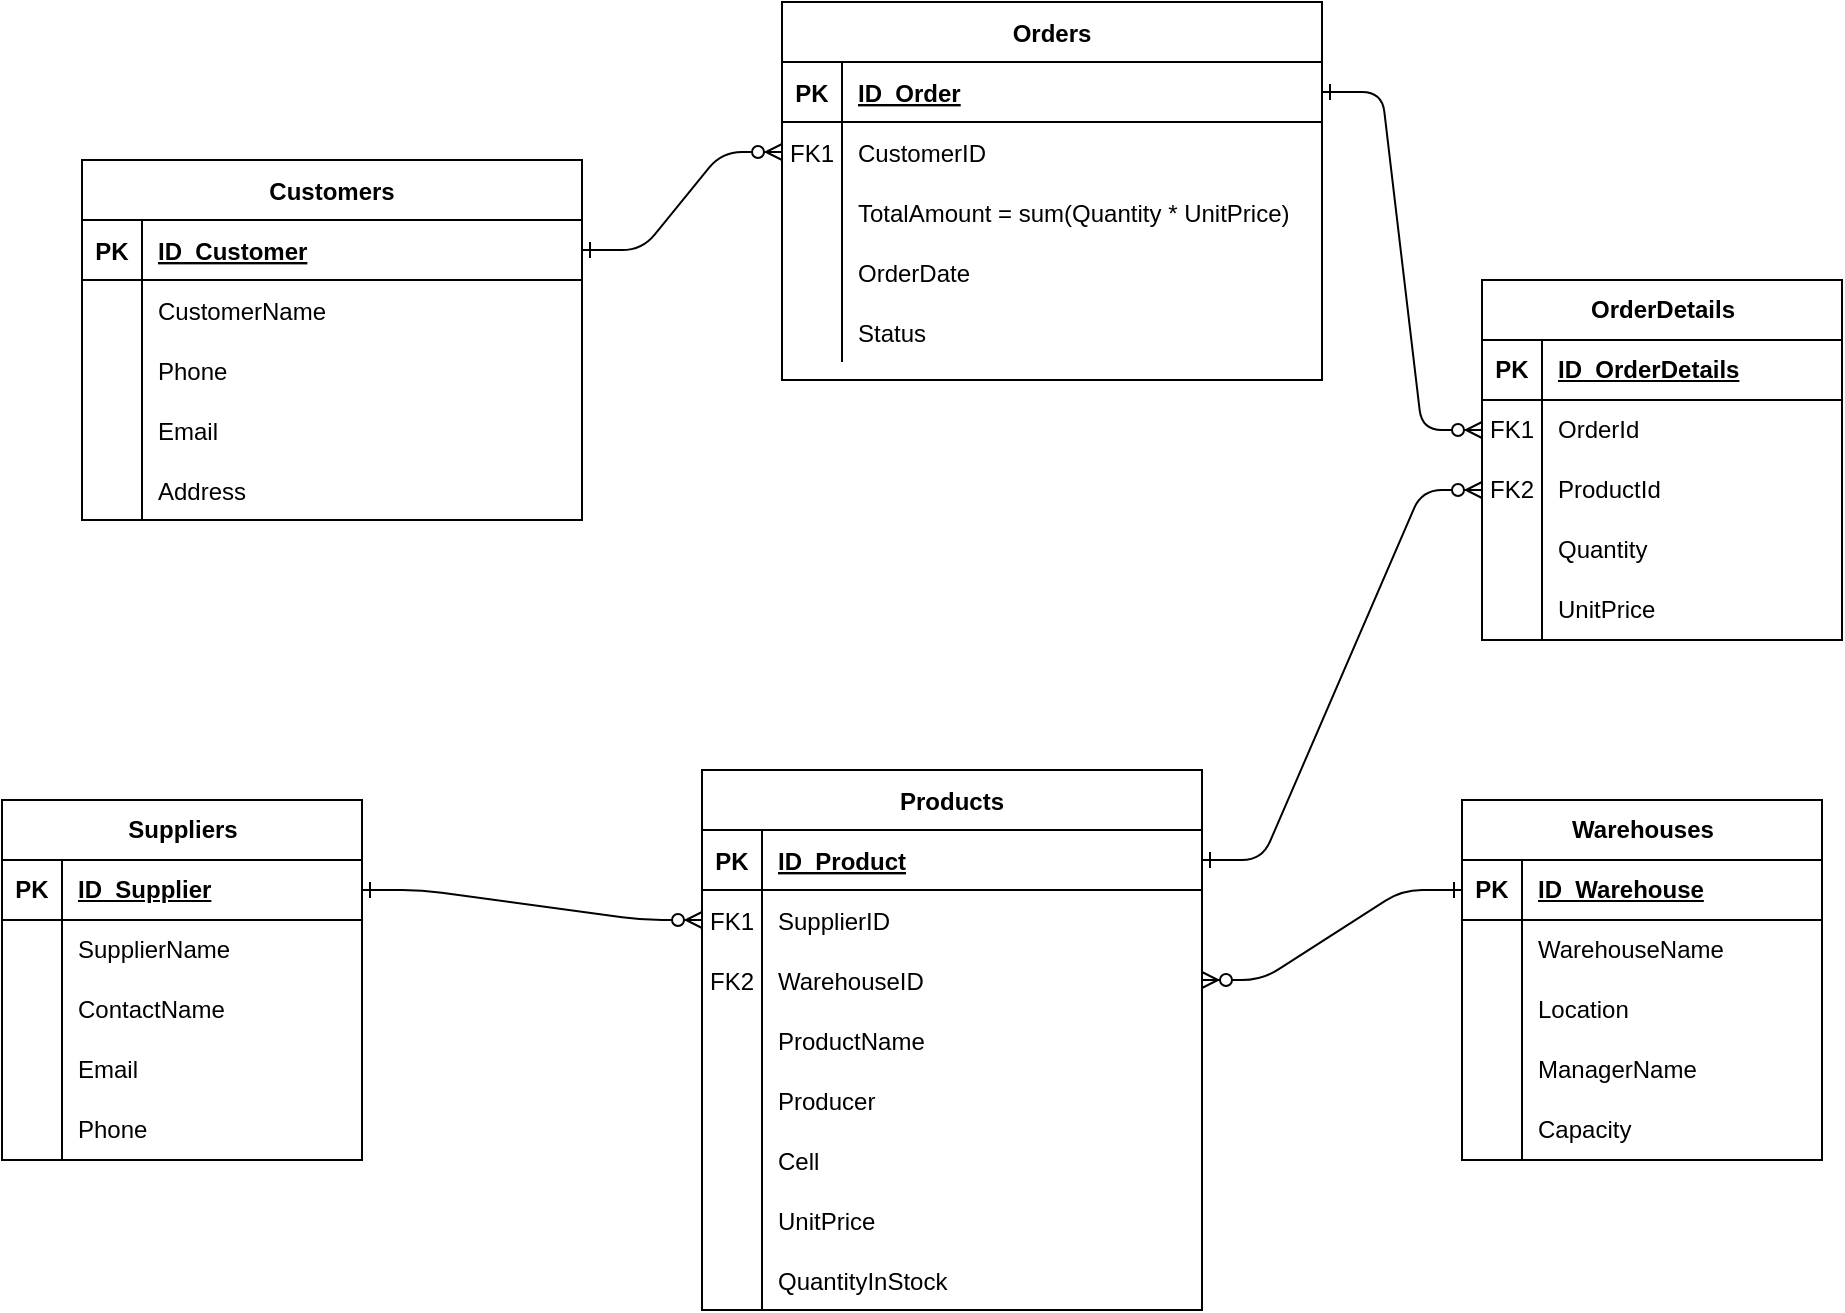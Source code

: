 <mxfile pages="3">
    <diagram id="R2lEEEUBdFMjLlhIrx00" name="ER">
        <mxGraphModel dx="1004" dy="338" grid="1" gridSize="10" guides="1" tooltips="1" connect="1" arrows="1" fold="1" page="1" pageScale="1" pageWidth="1169" pageHeight="827" math="0" shadow="0" extFonts="Permanent Marker^https://fonts.googleapis.com/css?family=Permanent+Marker">
            <root>
                <mxCell id="0"/>
                <mxCell id="1" parent="0"/>
                <mxCell id="C-vyLk0tnHw3VtMMgP7b-12" value="" style="edgeStyle=entityRelationEdgeStyle;endArrow=ERzeroToMany;startArrow=ERone;endFill=1;startFill=0;exitX=1;exitY=0.5;exitDx=0;exitDy=0;entryX=0;entryY=0.5;entryDx=0;entryDy=0;" parent="1" source="JtPEdgLGJKblAQhfoVqP-11" target="C-vyLk0tnHw3VtMMgP7b-17" edge="1">
                    <mxGeometry width="100" height="100" relative="1" as="geometry">
                        <mxPoint x="400" y="180" as="sourcePoint"/>
                        <mxPoint x="400" y="410" as="targetPoint"/>
                    </mxGeometry>
                </mxCell>
                <mxCell id="C-vyLk0tnHw3VtMMgP7b-2" value="Orders" style="shape=table;startSize=30;container=1;collapsible=1;childLayout=tableLayout;fixedRows=1;rowLines=0;fontStyle=1;align=center;resizeLast=1;" parent="1" vertex="1">
                    <mxGeometry x="470" y="41" width="270" height="189" as="geometry"/>
                </mxCell>
                <mxCell id="C-vyLk0tnHw3VtMMgP7b-3" value="" style="shape=partialRectangle;collapsible=0;dropTarget=0;pointerEvents=0;fillColor=none;points=[[0,0.5],[1,0.5]];portConstraint=eastwest;top=0;left=0;right=0;bottom=1;" parent="C-vyLk0tnHw3VtMMgP7b-2" vertex="1">
                    <mxGeometry y="30" width="270" height="30" as="geometry"/>
                </mxCell>
                <mxCell id="C-vyLk0tnHw3VtMMgP7b-4" value="PK" style="shape=partialRectangle;overflow=hidden;connectable=0;fillColor=none;top=0;left=0;bottom=0;right=0;fontStyle=1;" parent="C-vyLk0tnHw3VtMMgP7b-3" vertex="1">
                    <mxGeometry width="30" height="30" as="geometry">
                        <mxRectangle width="30" height="30" as="alternateBounds"/>
                    </mxGeometry>
                </mxCell>
                <mxCell id="C-vyLk0tnHw3VtMMgP7b-5" value="ID_Order" style="shape=partialRectangle;overflow=hidden;connectable=0;fillColor=none;top=0;left=0;bottom=0;right=0;align=left;spacingLeft=6;fontStyle=5;" parent="C-vyLk0tnHw3VtMMgP7b-3" vertex="1">
                    <mxGeometry x="30" width="240" height="30" as="geometry">
                        <mxRectangle width="240" height="30" as="alternateBounds"/>
                    </mxGeometry>
                </mxCell>
                <mxCell id="C-vyLk0tnHw3VtMMgP7b-6" value="" style="shape=partialRectangle;collapsible=0;dropTarget=0;pointerEvents=0;fillColor=none;points=[[0,0.5],[1,0.5]];portConstraint=eastwest;top=0;left=0;right=0;bottom=0;" parent="C-vyLk0tnHw3VtMMgP7b-2" vertex="1">
                    <mxGeometry y="60" width="270" height="30" as="geometry"/>
                </mxCell>
                <mxCell id="C-vyLk0tnHw3VtMMgP7b-7" value="FK1" style="shape=partialRectangle;overflow=hidden;connectable=0;fillColor=none;top=0;left=0;bottom=0;right=0;" parent="C-vyLk0tnHw3VtMMgP7b-6" vertex="1">
                    <mxGeometry width="30" height="30" as="geometry">
                        <mxRectangle width="30" height="30" as="alternateBounds"/>
                    </mxGeometry>
                </mxCell>
                <mxCell id="C-vyLk0tnHw3VtMMgP7b-8" value="CustomerID" style="shape=partialRectangle;overflow=hidden;connectable=0;fillColor=none;top=0;left=0;bottom=0;right=0;align=left;spacingLeft=6;" parent="C-vyLk0tnHw3VtMMgP7b-6" vertex="1">
                    <mxGeometry x="30" width="240" height="30" as="geometry">
                        <mxRectangle width="240" height="30" as="alternateBounds"/>
                    </mxGeometry>
                </mxCell>
                <mxCell id="C-vyLk0tnHw3VtMMgP7b-9" value="" style="shape=partialRectangle;collapsible=0;dropTarget=0;pointerEvents=0;fillColor=none;points=[[0,0.5],[1,0.5]];portConstraint=eastwest;top=0;left=0;right=0;bottom=0;" parent="C-vyLk0tnHw3VtMMgP7b-2" vertex="1">
                    <mxGeometry y="90" width="270" height="30" as="geometry"/>
                </mxCell>
                <mxCell id="C-vyLk0tnHw3VtMMgP7b-10" value="" style="shape=partialRectangle;overflow=hidden;connectable=0;fillColor=none;top=0;left=0;bottom=0;right=0;" parent="C-vyLk0tnHw3VtMMgP7b-9" vertex="1">
                    <mxGeometry width="30" height="30" as="geometry">
                        <mxRectangle width="30" height="30" as="alternateBounds"/>
                    </mxGeometry>
                </mxCell>
                <mxCell id="C-vyLk0tnHw3VtMMgP7b-11" value="TotalAmount = sum(Quantity * UnitPrice)" style="shape=partialRectangle;overflow=hidden;connectable=0;fillColor=none;top=0;left=0;bottom=0;right=0;align=left;spacingLeft=6;" parent="C-vyLk0tnHw3VtMMgP7b-9" vertex="1">
                    <mxGeometry x="30" width="240" height="30" as="geometry">
                        <mxRectangle width="240" height="30" as="alternateBounds"/>
                    </mxGeometry>
                </mxCell>
                <mxCell id="JtPEdgLGJKblAQhfoVqP-44" value="" style="shape=partialRectangle;collapsible=0;dropTarget=0;pointerEvents=0;fillColor=none;points=[[0,0.5],[1,0.5]];portConstraint=eastwest;top=0;left=0;right=0;bottom=0;" parent="C-vyLk0tnHw3VtMMgP7b-2" vertex="1">
                    <mxGeometry y="120" width="270" height="30" as="geometry"/>
                </mxCell>
                <mxCell id="JtPEdgLGJKblAQhfoVqP-45" value="" style="shape=partialRectangle;overflow=hidden;connectable=0;fillColor=none;top=0;left=0;bottom=0;right=0;" parent="JtPEdgLGJKblAQhfoVqP-44" vertex="1">
                    <mxGeometry width="30" height="30" as="geometry">
                        <mxRectangle width="30" height="30" as="alternateBounds"/>
                    </mxGeometry>
                </mxCell>
                <mxCell id="JtPEdgLGJKblAQhfoVqP-46" value="OrderDate" style="shape=partialRectangle;overflow=hidden;connectable=0;fillColor=none;top=0;left=0;bottom=0;right=0;align=left;spacingLeft=6;" parent="JtPEdgLGJKblAQhfoVqP-44" vertex="1">
                    <mxGeometry x="30" width="240" height="30" as="geometry">
                        <mxRectangle width="240" height="30" as="alternateBounds"/>
                    </mxGeometry>
                </mxCell>
                <mxCell id="JtPEdgLGJKblAQhfoVqP-48" value="" style="shape=partialRectangle;collapsible=0;dropTarget=0;pointerEvents=0;fillColor=none;points=[[0,0.5],[1,0.5]];portConstraint=eastwest;top=0;left=0;right=0;bottom=0;" parent="C-vyLk0tnHw3VtMMgP7b-2" vertex="1">
                    <mxGeometry y="150" width="270" height="30" as="geometry"/>
                </mxCell>
                <mxCell id="JtPEdgLGJKblAQhfoVqP-49" value="" style="shape=partialRectangle;overflow=hidden;connectable=0;fillColor=none;top=0;left=0;bottom=0;right=0;" parent="JtPEdgLGJKblAQhfoVqP-48" vertex="1">
                    <mxGeometry width="30" height="30" as="geometry">
                        <mxRectangle width="30" height="30" as="alternateBounds"/>
                    </mxGeometry>
                </mxCell>
                <mxCell id="JtPEdgLGJKblAQhfoVqP-50" value="Status" style="shape=partialRectangle;overflow=hidden;connectable=0;fillColor=none;top=0;left=0;bottom=0;right=0;align=left;spacingLeft=6;" parent="JtPEdgLGJKblAQhfoVqP-48" vertex="1">
                    <mxGeometry x="30" width="240" height="30" as="geometry">
                        <mxRectangle width="240" height="30" as="alternateBounds"/>
                    </mxGeometry>
                </mxCell>
                <mxCell id="C-vyLk0tnHw3VtMMgP7b-13" value="Products" style="shape=table;startSize=30;container=1;collapsible=1;childLayout=tableLayout;fixedRows=1;rowLines=0;fontStyle=1;align=center;resizeLast=1;" parent="1" vertex="1">
                    <mxGeometry x="430" y="425" width="250" height="270" as="geometry"/>
                </mxCell>
                <mxCell id="C-vyLk0tnHw3VtMMgP7b-14" value="" style="shape=partialRectangle;collapsible=0;dropTarget=0;pointerEvents=0;fillColor=none;points=[[0,0.5],[1,0.5]];portConstraint=eastwest;top=0;left=0;right=0;bottom=1;" parent="C-vyLk0tnHw3VtMMgP7b-13" vertex="1">
                    <mxGeometry y="30" width="250" height="30" as="geometry"/>
                </mxCell>
                <mxCell id="C-vyLk0tnHw3VtMMgP7b-15" value="PK" style="shape=partialRectangle;overflow=hidden;connectable=0;fillColor=none;top=0;left=0;bottom=0;right=0;fontStyle=1;" parent="C-vyLk0tnHw3VtMMgP7b-14" vertex="1">
                    <mxGeometry width="30" height="30" as="geometry">
                        <mxRectangle width="30" height="30" as="alternateBounds"/>
                    </mxGeometry>
                </mxCell>
                <mxCell id="C-vyLk0tnHw3VtMMgP7b-16" value="ID_Product" style="shape=partialRectangle;overflow=hidden;connectable=0;fillColor=none;top=0;left=0;bottom=0;right=0;align=left;spacingLeft=6;fontStyle=5;" parent="C-vyLk0tnHw3VtMMgP7b-14" vertex="1">
                    <mxGeometry x="30" width="220" height="30" as="geometry">
                        <mxRectangle width="220" height="30" as="alternateBounds"/>
                    </mxGeometry>
                </mxCell>
                <mxCell id="C-vyLk0tnHw3VtMMgP7b-17" value="" style="shape=partialRectangle;collapsible=0;dropTarget=0;pointerEvents=0;fillColor=none;points=[[0,0.5],[1,0.5]];portConstraint=eastwest;top=0;left=0;right=0;bottom=0;" parent="C-vyLk0tnHw3VtMMgP7b-13" vertex="1">
                    <mxGeometry y="60" width="250" height="30" as="geometry"/>
                </mxCell>
                <mxCell id="C-vyLk0tnHw3VtMMgP7b-18" value="FK1" style="shape=partialRectangle;overflow=hidden;connectable=0;fillColor=none;top=0;left=0;bottom=0;right=0;" parent="C-vyLk0tnHw3VtMMgP7b-17" vertex="1">
                    <mxGeometry width="30" height="30" as="geometry">
                        <mxRectangle width="30" height="30" as="alternateBounds"/>
                    </mxGeometry>
                </mxCell>
                <mxCell id="C-vyLk0tnHw3VtMMgP7b-19" value="SupplierID" style="shape=partialRectangle;overflow=hidden;connectable=0;fillColor=none;top=0;left=0;bottom=0;right=0;align=left;spacingLeft=6;" parent="C-vyLk0tnHw3VtMMgP7b-17" vertex="1">
                    <mxGeometry x="30" width="220" height="30" as="geometry">
                        <mxRectangle width="220" height="30" as="alternateBounds"/>
                    </mxGeometry>
                </mxCell>
                <mxCell id="JtPEdgLGJKblAQhfoVqP-1" value="" style="shape=partialRectangle;collapsible=0;dropTarget=0;pointerEvents=0;fillColor=none;points=[[0,0.5],[1,0.5]];portConstraint=eastwest;top=0;left=0;right=0;bottom=0;" parent="C-vyLk0tnHw3VtMMgP7b-13" vertex="1">
                    <mxGeometry y="90" width="250" height="30" as="geometry"/>
                </mxCell>
                <mxCell id="JtPEdgLGJKblAQhfoVqP-2" value="FK2" style="shape=partialRectangle;overflow=hidden;connectable=0;fillColor=none;top=0;left=0;bottom=0;right=0;" parent="JtPEdgLGJKblAQhfoVqP-1" vertex="1">
                    <mxGeometry width="30" height="30" as="geometry">
                        <mxRectangle width="30" height="30" as="alternateBounds"/>
                    </mxGeometry>
                </mxCell>
                <mxCell id="JtPEdgLGJKblAQhfoVqP-3" value="WarehouseID" style="shape=partialRectangle;overflow=hidden;connectable=0;fillColor=none;top=0;left=0;bottom=0;right=0;align=left;spacingLeft=6;" parent="JtPEdgLGJKblAQhfoVqP-1" vertex="1">
                    <mxGeometry x="30" width="220" height="30" as="geometry">
                        <mxRectangle width="220" height="30" as="alternateBounds"/>
                    </mxGeometry>
                </mxCell>
                <mxCell id="JtPEdgLGJKblAQhfoVqP-4" value="" style="shape=partialRectangle;collapsible=0;dropTarget=0;pointerEvents=0;fillColor=none;points=[[0,0.5],[1,0.5]];portConstraint=eastwest;top=0;left=0;right=0;bottom=0;" parent="C-vyLk0tnHw3VtMMgP7b-13" vertex="1">
                    <mxGeometry y="120" width="250" height="30" as="geometry"/>
                </mxCell>
                <mxCell id="JtPEdgLGJKblAQhfoVqP-5" value="" style="shape=partialRectangle;overflow=hidden;connectable=0;fillColor=none;top=0;left=0;bottom=0;right=0;" parent="JtPEdgLGJKblAQhfoVqP-4" vertex="1">
                    <mxGeometry width="30" height="30" as="geometry">
                        <mxRectangle width="30" height="30" as="alternateBounds"/>
                    </mxGeometry>
                </mxCell>
                <mxCell id="JtPEdgLGJKblAQhfoVqP-6" value="ProductName" style="shape=partialRectangle;overflow=hidden;connectable=0;fillColor=none;top=0;left=0;bottom=0;right=0;align=left;spacingLeft=6;" parent="JtPEdgLGJKblAQhfoVqP-4" vertex="1">
                    <mxGeometry x="30" width="220" height="30" as="geometry">
                        <mxRectangle width="220" height="30" as="alternateBounds"/>
                    </mxGeometry>
                </mxCell>
                <mxCell id="KtaahVQvSzDH9mzri9CO-1" value="" style="shape=partialRectangle;collapsible=0;dropTarget=0;pointerEvents=0;fillColor=none;points=[[0,0.5],[1,0.5]];portConstraint=eastwest;top=0;left=0;right=0;bottom=0;" parent="C-vyLk0tnHw3VtMMgP7b-13" vertex="1">
                    <mxGeometry y="150" width="250" height="30" as="geometry"/>
                </mxCell>
                <mxCell id="KtaahVQvSzDH9mzri9CO-2" value="" style="shape=partialRectangle;overflow=hidden;connectable=0;fillColor=none;top=0;left=0;bottom=0;right=0;" parent="KtaahVQvSzDH9mzri9CO-1" vertex="1">
                    <mxGeometry width="30" height="30" as="geometry">
                        <mxRectangle width="30" height="30" as="alternateBounds"/>
                    </mxGeometry>
                </mxCell>
                <mxCell id="KtaahVQvSzDH9mzri9CO-3" value="Producer" style="shape=partialRectangle;overflow=hidden;connectable=0;fillColor=none;top=0;left=0;bottom=0;right=0;align=left;spacingLeft=6;" parent="KtaahVQvSzDH9mzri9CO-1" vertex="1">
                    <mxGeometry x="30" width="220" height="30" as="geometry">
                        <mxRectangle width="220" height="30" as="alternateBounds"/>
                    </mxGeometry>
                </mxCell>
                <mxCell id="KtaahVQvSzDH9mzri9CO-4" value="" style="shape=partialRectangle;collapsible=0;dropTarget=0;pointerEvents=0;fillColor=none;points=[[0,0.5],[1,0.5]];portConstraint=eastwest;top=0;left=0;right=0;bottom=0;" parent="C-vyLk0tnHw3VtMMgP7b-13" vertex="1">
                    <mxGeometry y="180" width="250" height="30" as="geometry"/>
                </mxCell>
                <mxCell id="KtaahVQvSzDH9mzri9CO-5" value="" style="shape=partialRectangle;overflow=hidden;connectable=0;fillColor=none;top=0;left=0;bottom=0;right=0;" parent="KtaahVQvSzDH9mzri9CO-4" vertex="1">
                    <mxGeometry width="30" height="30" as="geometry">
                        <mxRectangle width="30" height="30" as="alternateBounds"/>
                    </mxGeometry>
                </mxCell>
                <mxCell id="KtaahVQvSzDH9mzri9CO-6" value="Cell" style="shape=partialRectangle;overflow=hidden;connectable=0;fillColor=none;top=0;left=0;bottom=0;right=0;align=left;spacingLeft=6;" parent="KtaahVQvSzDH9mzri9CO-4" vertex="1">
                    <mxGeometry x="30" width="220" height="30" as="geometry">
                        <mxRectangle width="220" height="30" as="alternateBounds"/>
                    </mxGeometry>
                </mxCell>
                <mxCell id="JtPEdgLGJKblAQhfoVqP-7" value="" style="shape=partialRectangle;collapsible=0;dropTarget=0;pointerEvents=0;fillColor=none;points=[[0,0.5],[1,0.5]];portConstraint=eastwest;top=0;left=0;right=0;bottom=0;" parent="C-vyLk0tnHw3VtMMgP7b-13" vertex="1">
                    <mxGeometry y="210" width="250" height="30" as="geometry"/>
                </mxCell>
                <mxCell id="JtPEdgLGJKblAQhfoVqP-8" value="" style="shape=partialRectangle;overflow=hidden;connectable=0;fillColor=none;top=0;left=0;bottom=0;right=0;" parent="JtPEdgLGJKblAQhfoVqP-7" vertex="1">
                    <mxGeometry width="30" height="30" as="geometry">
                        <mxRectangle width="30" height="30" as="alternateBounds"/>
                    </mxGeometry>
                </mxCell>
                <mxCell id="JtPEdgLGJKblAQhfoVqP-9" value="UnitPrice" style="shape=partialRectangle;overflow=hidden;connectable=0;fillColor=none;top=0;left=0;bottom=0;right=0;align=left;spacingLeft=6;" parent="JtPEdgLGJKblAQhfoVqP-7" vertex="1">
                    <mxGeometry x="30" width="220" height="30" as="geometry">
                        <mxRectangle width="220" height="30" as="alternateBounds"/>
                    </mxGeometry>
                </mxCell>
                <mxCell id="C-vyLk0tnHw3VtMMgP7b-20" value="" style="shape=partialRectangle;collapsible=0;dropTarget=0;pointerEvents=0;fillColor=none;points=[[0,0.5],[1,0.5]];portConstraint=eastwest;top=0;left=0;right=0;bottom=0;" parent="C-vyLk0tnHw3VtMMgP7b-13" vertex="1">
                    <mxGeometry y="240" width="250" height="30" as="geometry"/>
                </mxCell>
                <mxCell id="C-vyLk0tnHw3VtMMgP7b-21" value="" style="shape=partialRectangle;overflow=hidden;connectable=0;fillColor=none;top=0;left=0;bottom=0;right=0;" parent="C-vyLk0tnHw3VtMMgP7b-20" vertex="1">
                    <mxGeometry width="30" height="30" as="geometry">
                        <mxRectangle width="30" height="30" as="alternateBounds"/>
                    </mxGeometry>
                </mxCell>
                <mxCell id="C-vyLk0tnHw3VtMMgP7b-22" value="QuantityInStock" style="shape=partialRectangle;overflow=hidden;connectable=0;fillColor=none;top=0;left=0;bottom=0;right=0;align=left;spacingLeft=6;" parent="C-vyLk0tnHw3VtMMgP7b-20" vertex="1">
                    <mxGeometry x="30" width="220" height="30" as="geometry">
                        <mxRectangle width="220" height="30" as="alternateBounds"/>
                    </mxGeometry>
                </mxCell>
                <mxCell id="C-vyLk0tnHw3VtMMgP7b-23" value="Customers" style="shape=table;startSize=30;container=1;collapsible=1;childLayout=tableLayout;fixedRows=1;rowLines=0;fontStyle=1;align=center;resizeLast=1;" parent="1" vertex="1">
                    <mxGeometry x="120" y="120" width="250" height="180" as="geometry"/>
                </mxCell>
                <mxCell id="C-vyLk0tnHw3VtMMgP7b-24" value="" style="shape=partialRectangle;collapsible=0;dropTarget=0;pointerEvents=0;fillColor=none;points=[[0,0.5],[1,0.5]];portConstraint=eastwest;top=0;left=0;right=0;bottom=1;" parent="C-vyLk0tnHw3VtMMgP7b-23" vertex="1">
                    <mxGeometry y="30" width="250" height="30" as="geometry"/>
                </mxCell>
                <mxCell id="C-vyLk0tnHw3VtMMgP7b-25" value="PK" style="shape=partialRectangle;overflow=hidden;connectable=0;fillColor=none;top=0;left=0;bottom=0;right=0;fontStyle=1;" parent="C-vyLk0tnHw3VtMMgP7b-24" vertex="1">
                    <mxGeometry width="30" height="30" as="geometry">
                        <mxRectangle width="30" height="30" as="alternateBounds"/>
                    </mxGeometry>
                </mxCell>
                <mxCell id="C-vyLk0tnHw3VtMMgP7b-26" value="ID_Customer" style="shape=partialRectangle;overflow=hidden;connectable=0;fillColor=none;top=0;left=0;bottom=0;right=0;align=left;spacingLeft=6;fontStyle=5;" parent="C-vyLk0tnHw3VtMMgP7b-24" vertex="1">
                    <mxGeometry x="30" width="220" height="30" as="geometry">
                        <mxRectangle width="220" height="30" as="alternateBounds"/>
                    </mxGeometry>
                </mxCell>
                <mxCell id="JtPEdgLGJKblAQhfoVqP-26" value="" style="shape=partialRectangle;collapsible=0;dropTarget=0;pointerEvents=0;fillColor=none;points=[[0,0.5],[1,0.5]];portConstraint=eastwest;top=0;left=0;right=0;bottom=0;" parent="C-vyLk0tnHw3VtMMgP7b-23" vertex="1">
                    <mxGeometry y="60" width="250" height="30" as="geometry"/>
                </mxCell>
                <mxCell id="JtPEdgLGJKblAQhfoVqP-27" value="" style="shape=partialRectangle;overflow=hidden;connectable=0;fillColor=none;top=0;left=0;bottom=0;right=0;" parent="JtPEdgLGJKblAQhfoVqP-26" vertex="1">
                    <mxGeometry width="30" height="30" as="geometry">
                        <mxRectangle width="30" height="30" as="alternateBounds"/>
                    </mxGeometry>
                </mxCell>
                <mxCell id="JtPEdgLGJKblAQhfoVqP-28" value="CustomerName" style="shape=partialRectangle;overflow=hidden;connectable=0;fillColor=none;top=0;left=0;bottom=0;right=0;align=left;spacingLeft=6;" parent="JtPEdgLGJKblAQhfoVqP-26" vertex="1">
                    <mxGeometry x="30" width="220" height="30" as="geometry">
                        <mxRectangle width="220" height="30" as="alternateBounds"/>
                    </mxGeometry>
                </mxCell>
                <mxCell id="JtPEdgLGJKblAQhfoVqP-29" value="" style="shape=partialRectangle;collapsible=0;dropTarget=0;pointerEvents=0;fillColor=none;points=[[0,0.5],[1,0.5]];portConstraint=eastwest;top=0;left=0;right=0;bottom=0;" parent="C-vyLk0tnHw3VtMMgP7b-23" vertex="1">
                    <mxGeometry y="90" width="250" height="30" as="geometry"/>
                </mxCell>
                <mxCell id="JtPEdgLGJKblAQhfoVqP-30" value="" style="shape=partialRectangle;overflow=hidden;connectable=0;fillColor=none;top=0;left=0;bottom=0;right=0;" parent="JtPEdgLGJKblAQhfoVqP-29" vertex="1">
                    <mxGeometry width="30" height="30" as="geometry">
                        <mxRectangle width="30" height="30" as="alternateBounds"/>
                    </mxGeometry>
                </mxCell>
                <mxCell id="JtPEdgLGJKblAQhfoVqP-31" value="Phone" style="shape=partialRectangle;overflow=hidden;connectable=0;fillColor=none;top=0;left=0;bottom=0;right=0;align=left;spacingLeft=6;" parent="JtPEdgLGJKblAQhfoVqP-29" vertex="1">
                    <mxGeometry x="30" width="220" height="30" as="geometry">
                        <mxRectangle width="220" height="30" as="alternateBounds"/>
                    </mxGeometry>
                </mxCell>
                <mxCell id="JtPEdgLGJKblAQhfoVqP-32" value="" style="shape=partialRectangle;collapsible=0;dropTarget=0;pointerEvents=0;fillColor=none;points=[[0,0.5],[1,0.5]];portConstraint=eastwest;top=0;left=0;right=0;bottom=0;" parent="C-vyLk0tnHw3VtMMgP7b-23" vertex="1">
                    <mxGeometry y="120" width="250" height="30" as="geometry"/>
                </mxCell>
                <mxCell id="JtPEdgLGJKblAQhfoVqP-33" value="" style="shape=partialRectangle;overflow=hidden;connectable=0;fillColor=none;top=0;left=0;bottom=0;right=0;" parent="JtPEdgLGJKblAQhfoVqP-32" vertex="1">
                    <mxGeometry width="30" height="30" as="geometry">
                        <mxRectangle width="30" height="30" as="alternateBounds"/>
                    </mxGeometry>
                </mxCell>
                <mxCell id="JtPEdgLGJKblAQhfoVqP-34" value="Email" style="shape=partialRectangle;overflow=hidden;connectable=0;fillColor=none;top=0;left=0;bottom=0;right=0;align=left;spacingLeft=6;" parent="JtPEdgLGJKblAQhfoVqP-32" vertex="1">
                    <mxGeometry x="30" width="220" height="30" as="geometry">
                        <mxRectangle width="220" height="30" as="alternateBounds"/>
                    </mxGeometry>
                </mxCell>
                <mxCell id="C-vyLk0tnHw3VtMMgP7b-27" value="" style="shape=partialRectangle;collapsible=0;dropTarget=0;pointerEvents=0;fillColor=none;points=[[0,0.5],[1,0.5]];portConstraint=eastwest;top=0;left=0;right=0;bottom=0;" parent="C-vyLk0tnHw3VtMMgP7b-23" vertex="1">
                    <mxGeometry y="150" width="250" height="30" as="geometry"/>
                </mxCell>
                <mxCell id="C-vyLk0tnHw3VtMMgP7b-28" value="" style="shape=partialRectangle;overflow=hidden;connectable=0;fillColor=none;top=0;left=0;bottom=0;right=0;" parent="C-vyLk0tnHw3VtMMgP7b-27" vertex="1">
                    <mxGeometry width="30" height="30" as="geometry">
                        <mxRectangle width="30" height="30" as="alternateBounds"/>
                    </mxGeometry>
                </mxCell>
                <mxCell id="C-vyLk0tnHw3VtMMgP7b-29" value="Address" style="shape=partialRectangle;overflow=hidden;connectable=0;fillColor=none;top=0;left=0;bottom=0;right=0;align=left;spacingLeft=6;" parent="C-vyLk0tnHw3VtMMgP7b-27" vertex="1">
                    <mxGeometry x="30" width="220" height="30" as="geometry">
                        <mxRectangle width="220" height="30" as="alternateBounds"/>
                    </mxGeometry>
                </mxCell>
                <mxCell id="JtPEdgLGJKblAQhfoVqP-10" value="Suppliers" style="shape=table;startSize=30;container=1;collapsible=1;childLayout=tableLayout;fixedRows=1;rowLines=0;fontStyle=1;align=center;resizeLast=1;html=1;" parent="1" vertex="1">
                    <mxGeometry x="80" y="440" width="180" height="180" as="geometry"/>
                </mxCell>
                <mxCell id="JtPEdgLGJKblAQhfoVqP-11" value="" style="shape=tableRow;horizontal=0;startSize=0;swimlaneHead=0;swimlaneBody=0;fillColor=none;collapsible=0;dropTarget=0;points=[[0,0.5],[1,0.5]];portConstraint=eastwest;top=0;left=0;right=0;bottom=1;" parent="JtPEdgLGJKblAQhfoVqP-10" vertex="1">
                    <mxGeometry y="30" width="180" height="30" as="geometry"/>
                </mxCell>
                <mxCell id="JtPEdgLGJKblAQhfoVqP-12" value="PK" style="shape=partialRectangle;connectable=0;fillColor=none;top=0;left=0;bottom=0;right=0;fontStyle=1;overflow=hidden;whiteSpace=wrap;html=1;" parent="JtPEdgLGJKblAQhfoVqP-11" vertex="1">
                    <mxGeometry width="30" height="30" as="geometry">
                        <mxRectangle width="30" height="30" as="alternateBounds"/>
                    </mxGeometry>
                </mxCell>
                <mxCell id="JtPEdgLGJKblAQhfoVqP-13" value="ID_Supplier" style="shape=partialRectangle;connectable=0;fillColor=none;top=0;left=0;bottom=0;right=0;align=left;spacingLeft=6;fontStyle=5;overflow=hidden;whiteSpace=wrap;html=1;" parent="JtPEdgLGJKblAQhfoVqP-11" vertex="1">
                    <mxGeometry x="30" width="150" height="30" as="geometry">
                        <mxRectangle width="150" height="30" as="alternateBounds"/>
                    </mxGeometry>
                </mxCell>
                <mxCell id="JtPEdgLGJKblAQhfoVqP-14" value="" style="shape=tableRow;horizontal=0;startSize=0;swimlaneHead=0;swimlaneBody=0;fillColor=none;collapsible=0;dropTarget=0;points=[[0,0.5],[1,0.5]];portConstraint=eastwest;top=0;left=0;right=0;bottom=0;" parent="JtPEdgLGJKblAQhfoVqP-10" vertex="1">
                    <mxGeometry y="60" width="180" height="30" as="geometry"/>
                </mxCell>
                <mxCell id="JtPEdgLGJKblAQhfoVqP-15" value="" style="shape=partialRectangle;connectable=0;fillColor=none;top=0;left=0;bottom=0;right=0;editable=1;overflow=hidden;whiteSpace=wrap;html=1;" parent="JtPEdgLGJKblAQhfoVqP-14" vertex="1">
                    <mxGeometry width="30" height="30" as="geometry">
                        <mxRectangle width="30" height="30" as="alternateBounds"/>
                    </mxGeometry>
                </mxCell>
                <mxCell id="JtPEdgLGJKblAQhfoVqP-16" value="SupplierName" style="shape=partialRectangle;connectable=0;fillColor=none;top=0;left=0;bottom=0;right=0;align=left;spacingLeft=6;overflow=hidden;whiteSpace=wrap;html=1;" parent="JtPEdgLGJKblAQhfoVqP-14" vertex="1">
                    <mxGeometry x="30" width="150" height="30" as="geometry">
                        <mxRectangle width="150" height="30" as="alternateBounds"/>
                    </mxGeometry>
                </mxCell>
                <mxCell id="JtPEdgLGJKblAQhfoVqP-17" value="" style="shape=tableRow;horizontal=0;startSize=0;swimlaneHead=0;swimlaneBody=0;fillColor=none;collapsible=0;dropTarget=0;points=[[0,0.5],[1,0.5]];portConstraint=eastwest;top=0;left=0;right=0;bottom=0;" parent="JtPEdgLGJKblAQhfoVqP-10" vertex="1">
                    <mxGeometry y="90" width="180" height="30" as="geometry"/>
                </mxCell>
                <mxCell id="JtPEdgLGJKblAQhfoVqP-18" value="" style="shape=partialRectangle;connectable=0;fillColor=none;top=0;left=0;bottom=0;right=0;editable=1;overflow=hidden;whiteSpace=wrap;html=1;" parent="JtPEdgLGJKblAQhfoVqP-17" vertex="1">
                    <mxGeometry width="30" height="30" as="geometry">
                        <mxRectangle width="30" height="30" as="alternateBounds"/>
                    </mxGeometry>
                </mxCell>
                <mxCell id="JtPEdgLGJKblAQhfoVqP-19" value="ContactName" style="shape=partialRectangle;connectable=0;fillColor=none;top=0;left=0;bottom=0;right=0;align=left;spacingLeft=6;overflow=hidden;whiteSpace=wrap;html=1;" parent="JtPEdgLGJKblAQhfoVqP-17" vertex="1">
                    <mxGeometry x="30" width="150" height="30" as="geometry">
                        <mxRectangle width="150" height="30" as="alternateBounds"/>
                    </mxGeometry>
                </mxCell>
                <mxCell id="JtPEdgLGJKblAQhfoVqP-23" value="" style="shape=tableRow;horizontal=0;startSize=0;swimlaneHead=0;swimlaneBody=0;fillColor=none;collapsible=0;dropTarget=0;points=[[0,0.5],[1,0.5]];portConstraint=eastwest;top=0;left=0;right=0;bottom=0;" parent="JtPEdgLGJKblAQhfoVqP-10" vertex="1">
                    <mxGeometry y="120" width="180" height="30" as="geometry"/>
                </mxCell>
                <mxCell id="JtPEdgLGJKblAQhfoVqP-24" value="" style="shape=partialRectangle;connectable=0;fillColor=none;top=0;left=0;bottom=0;right=0;editable=1;overflow=hidden;whiteSpace=wrap;html=1;" parent="JtPEdgLGJKblAQhfoVqP-23" vertex="1">
                    <mxGeometry width="30" height="30" as="geometry">
                        <mxRectangle width="30" height="30" as="alternateBounds"/>
                    </mxGeometry>
                </mxCell>
                <mxCell id="JtPEdgLGJKblAQhfoVqP-25" value="Email" style="shape=partialRectangle;connectable=0;fillColor=none;top=0;left=0;bottom=0;right=0;align=left;spacingLeft=6;overflow=hidden;whiteSpace=wrap;html=1;" parent="JtPEdgLGJKblAQhfoVqP-23" vertex="1">
                    <mxGeometry x="30" width="150" height="30" as="geometry">
                        <mxRectangle width="150" height="30" as="alternateBounds"/>
                    </mxGeometry>
                </mxCell>
                <mxCell id="JtPEdgLGJKblAQhfoVqP-20" value="" style="shape=tableRow;horizontal=0;startSize=0;swimlaneHead=0;swimlaneBody=0;fillColor=none;collapsible=0;dropTarget=0;points=[[0,0.5],[1,0.5]];portConstraint=eastwest;top=0;left=0;right=0;bottom=0;" parent="JtPEdgLGJKblAQhfoVqP-10" vertex="1">
                    <mxGeometry y="150" width="180" height="30" as="geometry"/>
                </mxCell>
                <mxCell id="JtPEdgLGJKblAQhfoVqP-21" value="" style="shape=partialRectangle;connectable=0;fillColor=none;top=0;left=0;bottom=0;right=0;editable=1;overflow=hidden;whiteSpace=wrap;html=1;" parent="JtPEdgLGJKblAQhfoVqP-20" vertex="1">
                    <mxGeometry width="30" height="30" as="geometry">
                        <mxRectangle width="30" height="30" as="alternateBounds"/>
                    </mxGeometry>
                </mxCell>
                <mxCell id="JtPEdgLGJKblAQhfoVqP-22" value="Phone" style="shape=partialRectangle;connectable=0;fillColor=none;top=0;left=0;bottom=0;right=0;align=left;spacingLeft=6;overflow=hidden;whiteSpace=wrap;html=1;" parent="JtPEdgLGJKblAQhfoVqP-20" vertex="1">
                    <mxGeometry x="30" width="150" height="30" as="geometry">
                        <mxRectangle width="150" height="30" as="alternateBounds"/>
                    </mxGeometry>
                </mxCell>
                <mxCell id="JtPEdgLGJKblAQhfoVqP-51" value="" style="edgeStyle=entityRelationEdgeStyle;endArrow=ERzeroToMany;startArrow=ERone;endFill=1;startFill=0;exitX=1;exitY=0.5;exitDx=0;exitDy=0;entryX=0;entryY=0.5;entryDx=0;entryDy=0;" parent="1" source="C-vyLk0tnHw3VtMMgP7b-24" target="C-vyLk0tnHw3VtMMgP7b-6" edge="1">
                    <mxGeometry width="100" height="100" relative="1" as="geometry">
                        <mxPoint x="330" y="385" as="sourcePoint"/>
                        <mxPoint x="460" y="365" as="targetPoint"/>
                    </mxGeometry>
                </mxCell>
                <mxCell id="JtPEdgLGJKblAQhfoVqP-52" value="OrderDetails" style="shape=table;startSize=30;container=1;collapsible=1;childLayout=tableLayout;fixedRows=1;rowLines=0;fontStyle=1;align=center;resizeLast=1;html=1;" parent="1" vertex="1">
                    <mxGeometry x="820" y="180" width="180" height="180" as="geometry"/>
                </mxCell>
                <mxCell id="JtPEdgLGJKblAQhfoVqP-53" value="" style="shape=tableRow;horizontal=0;startSize=0;swimlaneHead=0;swimlaneBody=0;fillColor=none;collapsible=0;dropTarget=0;points=[[0,0.5],[1,0.5]];portConstraint=eastwest;top=0;left=0;right=0;bottom=1;" parent="JtPEdgLGJKblAQhfoVqP-52" vertex="1">
                    <mxGeometry y="30" width="180" height="30" as="geometry"/>
                </mxCell>
                <mxCell id="JtPEdgLGJKblAQhfoVqP-54" value="PK" style="shape=partialRectangle;connectable=0;fillColor=none;top=0;left=0;bottom=0;right=0;fontStyle=1;overflow=hidden;whiteSpace=wrap;html=1;" parent="JtPEdgLGJKblAQhfoVqP-53" vertex="1">
                    <mxGeometry width="30" height="30" as="geometry">
                        <mxRectangle width="30" height="30" as="alternateBounds"/>
                    </mxGeometry>
                </mxCell>
                <mxCell id="JtPEdgLGJKblAQhfoVqP-55" value="&lt;span style=&quot;text-align: center; text-wrap: nowrap;&quot;&gt;ID_OrderDetails&lt;/span&gt;" style="shape=partialRectangle;connectable=0;fillColor=none;top=0;left=0;bottom=0;right=0;align=left;spacingLeft=6;fontStyle=5;overflow=hidden;whiteSpace=wrap;html=1;" parent="JtPEdgLGJKblAQhfoVqP-53" vertex="1">
                    <mxGeometry x="30" width="150" height="30" as="geometry">
                        <mxRectangle width="150" height="30" as="alternateBounds"/>
                    </mxGeometry>
                </mxCell>
                <mxCell id="JtPEdgLGJKblAQhfoVqP-56" value="" style="shape=tableRow;horizontal=0;startSize=0;swimlaneHead=0;swimlaneBody=0;fillColor=none;collapsible=0;dropTarget=0;points=[[0,0.5],[1,0.5]];portConstraint=eastwest;top=0;left=0;right=0;bottom=0;" parent="JtPEdgLGJKblAQhfoVqP-52" vertex="1">
                    <mxGeometry y="60" width="180" height="30" as="geometry"/>
                </mxCell>
                <mxCell id="JtPEdgLGJKblAQhfoVqP-57" value="FK1" style="shape=partialRectangle;connectable=0;fillColor=none;top=0;left=0;bottom=0;right=0;editable=1;overflow=hidden;whiteSpace=wrap;html=1;" parent="JtPEdgLGJKblAQhfoVqP-56" vertex="1">
                    <mxGeometry width="30" height="30" as="geometry">
                        <mxRectangle width="30" height="30" as="alternateBounds"/>
                    </mxGeometry>
                </mxCell>
                <mxCell id="JtPEdgLGJKblAQhfoVqP-58" value="OrderId" style="shape=partialRectangle;connectable=0;fillColor=none;top=0;left=0;bottom=0;right=0;align=left;spacingLeft=6;overflow=hidden;whiteSpace=wrap;html=1;" parent="JtPEdgLGJKblAQhfoVqP-56" vertex="1">
                    <mxGeometry x="30" width="150" height="30" as="geometry">
                        <mxRectangle width="150" height="30" as="alternateBounds"/>
                    </mxGeometry>
                </mxCell>
                <mxCell id="JtPEdgLGJKblAQhfoVqP-59" value="" style="shape=tableRow;horizontal=0;startSize=0;swimlaneHead=0;swimlaneBody=0;fillColor=none;collapsible=0;dropTarget=0;points=[[0,0.5],[1,0.5]];portConstraint=eastwest;top=0;left=0;right=0;bottom=0;" parent="JtPEdgLGJKblAQhfoVqP-52" vertex="1">
                    <mxGeometry y="90" width="180" height="30" as="geometry"/>
                </mxCell>
                <mxCell id="JtPEdgLGJKblAQhfoVqP-60" value="FK2" style="shape=partialRectangle;connectable=0;fillColor=none;top=0;left=0;bottom=0;right=0;editable=1;overflow=hidden;whiteSpace=wrap;html=1;" parent="JtPEdgLGJKblAQhfoVqP-59" vertex="1">
                    <mxGeometry width="30" height="30" as="geometry">
                        <mxRectangle width="30" height="30" as="alternateBounds"/>
                    </mxGeometry>
                </mxCell>
                <mxCell id="JtPEdgLGJKblAQhfoVqP-61" value="ProductId" style="shape=partialRectangle;connectable=0;fillColor=none;top=0;left=0;bottom=0;right=0;align=left;spacingLeft=6;overflow=hidden;whiteSpace=wrap;html=1;" parent="JtPEdgLGJKblAQhfoVqP-59" vertex="1">
                    <mxGeometry x="30" width="150" height="30" as="geometry">
                        <mxRectangle width="150" height="30" as="alternateBounds"/>
                    </mxGeometry>
                </mxCell>
                <mxCell id="JtPEdgLGJKblAQhfoVqP-62" value="" style="shape=tableRow;horizontal=0;startSize=0;swimlaneHead=0;swimlaneBody=0;fillColor=none;collapsible=0;dropTarget=0;points=[[0,0.5],[1,0.5]];portConstraint=eastwest;top=0;left=0;right=0;bottom=0;" parent="JtPEdgLGJKblAQhfoVqP-52" vertex="1">
                    <mxGeometry y="120" width="180" height="30" as="geometry"/>
                </mxCell>
                <mxCell id="JtPEdgLGJKblAQhfoVqP-63" value="" style="shape=partialRectangle;connectable=0;fillColor=none;top=0;left=0;bottom=0;right=0;editable=1;overflow=hidden;whiteSpace=wrap;html=1;" parent="JtPEdgLGJKblAQhfoVqP-62" vertex="1">
                    <mxGeometry width="30" height="30" as="geometry">
                        <mxRectangle width="30" height="30" as="alternateBounds"/>
                    </mxGeometry>
                </mxCell>
                <mxCell id="JtPEdgLGJKblAQhfoVqP-64" value="Quantity" style="shape=partialRectangle;connectable=0;fillColor=none;top=0;left=0;bottom=0;right=0;align=left;spacingLeft=6;overflow=hidden;whiteSpace=wrap;html=1;" parent="JtPEdgLGJKblAQhfoVqP-62" vertex="1">
                    <mxGeometry x="30" width="150" height="30" as="geometry">
                        <mxRectangle width="150" height="30" as="alternateBounds"/>
                    </mxGeometry>
                </mxCell>
                <mxCell id="JtPEdgLGJKblAQhfoVqP-65" value="" style="shape=tableRow;horizontal=0;startSize=0;swimlaneHead=0;swimlaneBody=0;fillColor=none;collapsible=0;dropTarget=0;points=[[0,0.5],[1,0.5]];portConstraint=eastwest;top=0;left=0;right=0;bottom=0;" parent="JtPEdgLGJKblAQhfoVqP-52" vertex="1">
                    <mxGeometry y="150" width="180" height="30" as="geometry"/>
                </mxCell>
                <mxCell id="JtPEdgLGJKblAQhfoVqP-66" value="" style="shape=partialRectangle;connectable=0;fillColor=none;top=0;left=0;bottom=0;right=0;editable=1;overflow=hidden;whiteSpace=wrap;html=1;" parent="JtPEdgLGJKblAQhfoVqP-65" vertex="1">
                    <mxGeometry width="30" height="30" as="geometry">
                        <mxRectangle width="30" height="30" as="alternateBounds"/>
                    </mxGeometry>
                </mxCell>
                <mxCell id="JtPEdgLGJKblAQhfoVqP-67" value="UnitPrice" style="shape=partialRectangle;connectable=0;fillColor=none;top=0;left=0;bottom=0;right=0;align=left;spacingLeft=6;overflow=hidden;whiteSpace=wrap;html=1;" parent="JtPEdgLGJKblAQhfoVqP-65" vertex="1">
                    <mxGeometry x="30" width="150" height="30" as="geometry">
                        <mxRectangle width="150" height="30" as="alternateBounds"/>
                    </mxGeometry>
                </mxCell>
                <mxCell id="JtPEdgLGJKblAQhfoVqP-68" value="" style="edgeStyle=entityRelationEdgeStyle;endArrow=ERzeroToMany;startArrow=ERone;endFill=1;startFill=0;exitX=1;exitY=0.5;exitDx=0;exitDy=0;entryX=0;entryY=0.5;entryDx=0;entryDy=0;" parent="1" source="C-vyLk0tnHw3VtMMgP7b-3" target="JtPEdgLGJKblAQhfoVqP-56" edge="1">
                    <mxGeometry width="100" height="100" relative="1" as="geometry">
                        <mxPoint x="920" y="260" as="sourcePoint"/>
                        <mxPoint x="820" y="90" as="targetPoint"/>
                        <Array as="points">
                            <mxPoint x="930" y="430"/>
                            <mxPoint x="810" y="315"/>
                            <mxPoint x="1020" y="460"/>
                        </Array>
                    </mxGeometry>
                </mxCell>
                <mxCell id="JtPEdgLGJKblAQhfoVqP-69" value="" style="edgeStyle=entityRelationEdgeStyle;endArrow=ERzeroToMany;startArrow=ERone;endFill=1;startFill=0;exitX=1;exitY=0.5;exitDx=0;exitDy=0;entryX=0;entryY=0.5;entryDx=0;entryDy=0;" parent="1" source="C-vyLk0tnHw3VtMMgP7b-14" target="JtPEdgLGJKblAQhfoVqP-59" edge="1">
                    <mxGeometry width="100" height="100" relative="1" as="geometry">
                        <mxPoint x="730" y="95" as="sourcePoint"/>
                        <mxPoint x="830" y="265" as="targetPoint"/>
                        <Array as="points">
                            <mxPoint x="940" y="440"/>
                            <mxPoint x="820" y="325"/>
                            <mxPoint x="1030" y="470"/>
                        </Array>
                    </mxGeometry>
                </mxCell>
                <mxCell id="JtPEdgLGJKblAQhfoVqP-70" value="Warehouses" style="shape=table;startSize=30;container=1;collapsible=1;childLayout=tableLayout;fixedRows=1;rowLines=0;fontStyle=1;align=center;resizeLast=1;html=1;" parent="1" vertex="1">
                    <mxGeometry x="810" y="440" width="180" height="180" as="geometry"/>
                </mxCell>
                <mxCell id="JtPEdgLGJKblAQhfoVqP-71" value="" style="shape=tableRow;horizontal=0;startSize=0;swimlaneHead=0;swimlaneBody=0;fillColor=none;collapsible=0;dropTarget=0;points=[[0,0.5],[1,0.5]];portConstraint=eastwest;top=0;left=0;right=0;bottom=1;" parent="JtPEdgLGJKblAQhfoVqP-70" vertex="1">
                    <mxGeometry y="30" width="180" height="30" as="geometry"/>
                </mxCell>
                <mxCell id="JtPEdgLGJKblAQhfoVqP-72" value="PK" style="shape=partialRectangle;connectable=0;fillColor=none;top=0;left=0;bottom=0;right=0;fontStyle=1;overflow=hidden;whiteSpace=wrap;html=1;" parent="JtPEdgLGJKblAQhfoVqP-71" vertex="1">
                    <mxGeometry width="30" height="30" as="geometry">
                        <mxRectangle width="30" height="30" as="alternateBounds"/>
                    </mxGeometry>
                </mxCell>
                <mxCell id="JtPEdgLGJKblAQhfoVqP-73" value="&lt;span style=&quot;text-align: center; text-wrap: nowrap;&quot;&gt;ID_Warehouse&lt;/span&gt;" style="shape=partialRectangle;connectable=0;fillColor=none;top=0;left=0;bottom=0;right=0;align=left;spacingLeft=6;fontStyle=5;overflow=hidden;whiteSpace=wrap;html=1;" parent="JtPEdgLGJKblAQhfoVqP-71" vertex="1">
                    <mxGeometry x="30" width="150" height="30" as="geometry">
                        <mxRectangle width="150" height="30" as="alternateBounds"/>
                    </mxGeometry>
                </mxCell>
                <mxCell id="JtPEdgLGJKblAQhfoVqP-74" value="" style="shape=tableRow;horizontal=0;startSize=0;swimlaneHead=0;swimlaneBody=0;fillColor=none;collapsible=0;dropTarget=0;points=[[0,0.5],[1,0.5]];portConstraint=eastwest;top=0;left=0;right=0;bottom=0;" parent="JtPEdgLGJKblAQhfoVqP-70" vertex="1">
                    <mxGeometry y="60" width="180" height="30" as="geometry"/>
                </mxCell>
                <mxCell id="JtPEdgLGJKblAQhfoVqP-75" value="" style="shape=partialRectangle;connectable=0;fillColor=none;top=0;left=0;bottom=0;right=0;editable=1;overflow=hidden;whiteSpace=wrap;html=1;" parent="JtPEdgLGJKblAQhfoVqP-74" vertex="1">
                    <mxGeometry width="30" height="30" as="geometry">
                        <mxRectangle width="30" height="30" as="alternateBounds"/>
                    </mxGeometry>
                </mxCell>
                <mxCell id="JtPEdgLGJKblAQhfoVqP-76" value="WarehouseName" style="shape=partialRectangle;connectable=0;fillColor=none;top=0;left=0;bottom=0;right=0;align=left;spacingLeft=6;overflow=hidden;whiteSpace=wrap;html=1;" parent="JtPEdgLGJKblAQhfoVqP-74" vertex="1">
                    <mxGeometry x="30" width="150" height="30" as="geometry">
                        <mxRectangle width="150" height="30" as="alternateBounds"/>
                    </mxGeometry>
                </mxCell>
                <mxCell id="JtPEdgLGJKblAQhfoVqP-77" value="" style="shape=tableRow;horizontal=0;startSize=0;swimlaneHead=0;swimlaneBody=0;fillColor=none;collapsible=0;dropTarget=0;points=[[0,0.5],[1,0.5]];portConstraint=eastwest;top=0;left=0;right=0;bottom=0;" parent="JtPEdgLGJKblAQhfoVqP-70" vertex="1">
                    <mxGeometry y="90" width="180" height="30" as="geometry"/>
                </mxCell>
                <mxCell id="JtPEdgLGJKblAQhfoVqP-78" value="" style="shape=partialRectangle;connectable=0;fillColor=none;top=0;left=0;bottom=0;right=0;editable=1;overflow=hidden;whiteSpace=wrap;html=1;" parent="JtPEdgLGJKblAQhfoVqP-77" vertex="1">
                    <mxGeometry width="30" height="30" as="geometry">
                        <mxRectangle width="30" height="30" as="alternateBounds"/>
                    </mxGeometry>
                </mxCell>
                <mxCell id="JtPEdgLGJKblAQhfoVqP-79" value="Location" style="shape=partialRectangle;connectable=0;fillColor=none;top=0;left=0;bottom=0;right=0;align=left;spacingLeft=6;overflow=hidden;whiteSpace=wrap;html=1;" parent="JtPEdgLGJKblAQhfoVqP-77" vertex="1">
                    <mxGeometry x="30" width="150" height="30" as="geometry">
                        <mxRectangle width="150" height="30" as="alternateBounds"/>
                    </mxGeometry>
                </mxCell>
                <mxCell id="JtPEdgLGJKblAQhfoVqP-80" value="" style="shape=tableRow;horizontal=0;startSize=0;swimlaneHead=0;swimlaneBody=0;fillColor=none;collapsible=0;dropTarget=0;points=[[0,0.5],[1,0.5]];portConstraint=eastwest;top=0;left=0;right=0;bottom=0;" parent="JtPEdgLGJKblAQhfoVqP-70" vertex="1">
                    <mxGeometry y="120" width="180" height="30" as="geometry"/>
                </mxCell>
                <mxCell id="JtPEdgLGJKblAQhfoVqP-81" value="" style="shape=partialRectangle;connectable=0;fillColor=none;top=0;left=0;bottom=0;right=0;editable=1;overflow=hidden;whiteSpace=wrap;html=1;" parent="JtPEdgLGJKblAQhfoVqP-80" vertex="1">
                    <mxGeometry width="30" height="30" as="geometry">
                        <mxRectangle width="30" height="30" as="alternateBounds"/>
                    </mxGeometry>
                </mxCell>
                <mxCell id="JtPEdgLGJKblAQhfoVqP-82" value="ManagerName" style="shape=partialRectangle;connectable=0;fillColor=none;top=0;left=0;bottom=0;right=0;align=left;spacingLeft=6;overflow=hidden;whiteSpace=wrap;html=1;" parent="JtPEdgLGJKblAQhfoVqP-80" vertex="1">
                    <mxGeometry x="30" width="150" height="30" as="geometry">
                        <mxRectangle width="150" height="30" as="alternateBounds"/>
                    </mxGeometry>
                </mxCell>
                <mxCell id="JtPEdgLGJKblAQhfoVqP-83" value="" style="shape=tableRow;horizontal=0;startSize=0;swimlaneHead=0;swimlaneBody=0;fillColor=none;collapsible=0;dropTarget=0;points=[[0,0.5],[1,0.5]];portConstraint=eastwest;top=0;left=0;right=0;bottom=0;" parent="JtPEdgLGJKblAQhfoVqP-70" vertex="1">
                    <mxGeometry y="150" width="180" height="30" as="geometry"/>
                </mxCell>
                <mxCell id="JtPEdgLGJKblAQhfoVqP-84" value="" style="shape=partialRectangle;connectable=0;fillColor=none;top=0;left=0;bottom=0;right=0;editable=1;overflow=hidden;whiteSpace=wrap;html=1;" parent="JtPEdgLGJKblAQhfoVqP-83" vertex="1">
                    <mxGeometry width="30" height="30" as="geometry">
                        <mxRectangle width="30" height="30" as="alternateBounds"/>
                    </mxGeometry>
                </mxCell>
                <mxCell id="JtPEdgLGJKblAQhfoVqP-85" value="Capacity" style="shape=partialRectangle;connectable=0;fillColor=none;top=0;left=0;bottom=0;right=0;align=left;spacingLeft=6;overflow=hidden;whiteSpace=wrap;html=1;" parent="JtPEdgLGJKblAQhfoVqP-83" vertex="1">
                    <mxGeometry x="30" width="150" height="30" as="geometry">
                        <mxRectangle width="150" height="30" as="alternateBounds"/>
                    </mxGeometry>
                </mxCell>
                <mxCell id="JtPEdgLGJKblAQhfoVqP-86" value="" style="edgeStyle=entityRelationEdgeStyle;endArrow=ERzeroToMany;startArrow=ERone;endFill=1;startFill=0;exitX=0;exitY=0.5;exitDx=0;exitDy=0;entryX=1;entryY=0.5;entryDx=0;entryDy=0;" parent="1" source="JtPEdgLGJKblAQhfoVqP-71" target="JtPEdgLGJKblAQhfoVqP-1" edge="1">
                    <mxGeometry width="100" height="100" relative="1" as="geometry">
                        <mxPoint x="690" y="480" as="sourcePoint"/>
                        <mxPoint x="830" y="295" as="targetPoint"/>
                        <Array as="points">
                            <mxPoint x="950" y="450"/>
                            <mxPoint x="830" y="335"/>
                            <mxPoint x="1040" y="480"/>
                        </Array>
                    </mxGeometry>
                </mxCell>
            </root>
        </mxGraphModel>
    </diagram>
    <diagram id="M207e58IH8JIy3ARO8dt" name="ERD">
        <mxGraphModel dx="1004" dy="338" grid="1" gridSize="10" guides="1" tooltips="1" connect="1" arrows="1" fold="1" page="1" pageScale="1" pageWidth="1654" pageHeight="1169" math="0" shadow="0">
            <root>
                <mxCell id="0"/>
                <mxCell id="1" parent="0"/>
                <mxCell id="AXvg-c1SaaJu77Ni_j98-1" value="&lt;b&gt;Customers&lt;/b&gt;" style="rounded=0;whiteSpace=wrap;html=1;" parent="1" vertex="1">
                    <mxGeometry x="250" y="160" width="90" height="30" as="geometry"/>
                </mxCell>
                <mxCell id="AXvg-c1SaaJu77Ni_j98-2" value="&lt;span style=&quot;font-weight: 700; text-align: left; white-space: nowrap; text-decoration-line: underline;&quot;&gt;ID_Customer&lt;/span&gt;" style="ellipse;whiteSpace=wrap;html=1;" parent="1" vertex="1">
                    <mxGeometry x="220" y="210" width="90" height="30" as="geometry"/>
                </mxCell>
                <mxCell id="XcMbS0dGeyIthJl0T59d-2" value="&lt;span style=&quot;text-align: left; white-space: nowrap;&quot;&gt;CustomerName&lt;/span&gt;" style="ellipse;whiteSpace=wrap;html=1;" parent="1" vertex="1">
                    <mxGeometry x="220" y="250" width="90" height="30" as="geometry"/>
                </mxCell>
                <mxCell id="82AuCcse3eRxmyOqQl2y-1" value="&lt;span style=&quot;text-align: left; white-space: nowrap;&quot;&gt;Phone&lt;/span&gt;" style="ellipse;whiteSpace=wrap;html=1;" parent="1" vertex="1">
                    <mxGeometry x="220" y="290" width="90" height="30" as="geometry"/>
                </mxCell>
                <mxCell id="82AuCcse3eRxmyOqQl2y-2" value="&lt;span style=&quot;text-align: left; white-space: nowrap;&quot;&gt;Email&lt;/span&gt;" style="ellipse;whiteSpace=wrap;html=1;" parent="1" vertex="1">
                    <mxGeometry x="220" y="330" width="90" height="30" as="geometry"/>
                </mxCell>
                <mxCell id="82AuCcse3eRxmyOqQl2y-3" value="&lt;span style=&quot;text-align: left; white-space: nowrap;&quot;&gt;Address&lt;/span&gt;" style="ellipse;whiteSpace=wrap;html=1;" parent="1" vertex="1">
                    <mxGeometry x="220" y="370" width="90" height="30" as="geometry"/>
                </mxCell>
                <mxCell id="4vpv5J-NocmsHW9yxvte-1" value="&lt;span style=&quot;font-weight: 700; white-space: nowrap;&quot;&gt;Orders&lt;/span&gt;" style="rounded=0;whiteSpace=wrap;html=1;" parent="1" vertex="1">
                    <mxGeometry x="530" y="160" width="90" height="30" as="geometry"/>
                </mxCell>
                <mxCell id="fACF-kPH0CvDJGMa1xHm-2" value="&lt;span style=&quot;font-weight: 700; text-align: left; white-space: nowrap; text-decoration-line: underline;&quot;&gt;ID_Order&lt;/span&gt;" style="ellipse;whiteSpace=wrap;html=1;" parent="1" vertex="1">
                    <mxGeometry x="500" y="210" width="90" height="30" as="geometry"/>
                </mxCell>
                <mxCell id="fACF-kPH0CvDJGMa1xHm-3" value="&lt;span style=&quot;text-align: left; white-space: nowrap;&quot;&gt;CustomerID&lt;/span&gt;" style="ellipse;whiteSpace=wrap;html=1;" parent="1" vertex="1">
                    <mxGeometry x="500" y="250" width="90" height="30" as="geometry"/>
                </mxCell>
                <mxCell id="fACF-kPH0CvDJGMa1xHm-4" value="&lt;span style=&quot;text-align: left; white-space: nowrap;&quot;&gt;TotalAmount =&lt;/span&gt;&lt;div&gt;&lt;span style=&quot;text-align: left; white-space: nowrap;&quot;&gt;&amp;nbsp;sum&lt;/span&gt;&lt;/div&gt;&lt;div&gt;&lt;span style=&quot;text-align: left; white-space: nowrap;&quot;&gt;(Quantity * UnitPrice)&lt;/span&gt;&lt;br&gt;&lt;/div&gt;" style="ellipse;whiteSpace=wrap;html=1;" parent="1" vertex="1">
                    <mxGeometry x="480" y="290" width="110" height="50" as="geometry"/>
                </mxCell>
                <mxCell id="fACF-kPH0CvDJGMa1xHm-5" value="&lt;span style=&quot;text-align: left; white-space: nowrap;&quot;&gt;OrderDate&lt;/span&gt;" style="ellipse;whiteSpace=wrap;html=1;" parent="1" vertex="1">
                    <mxGeometry x="500" y="350" width="90" height="30" as="geometry"/>
                </mxCell>
                <mxCell id="fACF-kPH0CvDJGMa1xHm-6" value="&lt;span style=&quot;text-align: left; white-space: nowrap;&quot;&gt;Status&lt;/span&gt;" style="ellipse;whiteSpace=wrap;html=1;" parent="1" vertex="1">
                    <mxGeometry x="500" y="400" width="90" height="30" as="geometry"/>
                </mxCell>
                <mxCell id="-l5p0vUfZkTbAmYqYdtc-1" value="Формирует заказ" style="rhombus;whiteSpace=wrap;html=1;" parent="1" vertex="1">
                    <mxGeometry x="390" y="135" width="80" height="80" as="geometry"/>
                </mxCell>
                <mxCell id="gH9XeUkgVS_6qsFWSwpR-1" value="&lt;span style=&quot;font-weight: 700; white-space: nowrap;&quot;&gt;OrderDetails&lt;/span&gt;" style="rounded=0;whiteSpace=wrap;html=1;" parent="1" vertex="1">
                    <mxGeometry x="780" y="160" width="90" height="30" as="geometry"/>
                </mxCell>
                <mxCell id="gH9XeUkgVS_6qsFWSwpR-2" value="&lt;span style=&quot;font-weight: 700; text-decoration-line: underline;&quot;&gt;ID_OrderDetails&lt;/span&gt;" style="ellipse;whiteSpace=wrap;html=1;" parent="1" vertex="1">
                    <mxGeometry x="750" y="210" width="90" height="30" as="geometry"/>
                </mxCell>
                <mxCell id="gH9XeUkgVS_6qsFWSwpR-3" value="&lt;span style=&quot;text-align: left;&quot;&gt;OrderId&lt;/span&gt;" style="ellipse;whiteSpace=wrap;html=1;" parent="1" vertex="1">
                    <mxGeometry x="750" y="250" width="90" height="30" as="geometry"/>
                </mxCell>
                <mxCell id="gH9XeUkgVS_6qsFWSwpR-4" value="&lt;span style=&quot;text-align: left;&quot;&gt;ProductId&lt;/span&gt;" style="ellipse;whiteSpace=wrap;html=1;" parent="1" vertex="1">
                    <mxGeometry x="750" y="290" width="90" height="30" as="geometry"/>
                </mxCell>
                <mxCell id="gH9XeUkgVS_6qsFWSwpR-5" value="&lt;span style=&quot;text-align: left;&quot;&gt;Quantity&lt;/span&gt;" style="ellipse;whiteSpace=wrap;html=1;" parent="1" vertex="1">
                    <mxGeometry x="750" y="330" width="90" height="30" as="geometry"/>
                </mxCell>
                <mxCell id="gH9XeUkgVS_6qsFWSwpR-6" value="&lt;span style=&quot;text-align: left;&quot;&gt;UnitPrice&lt;/span&gt;" style="ellipse;whiteSpace=wrap;html=1;" parent="1" vertex="1">
                    <mxGeometry x="750" y="370" width="90" height="30" as="geometry"/>
                </mxCell>
                <mxCell id="fS6la11TyCVBO8gZRqQS-1" value="Содержит" style="rhombus;whiteSpace=wrap;html=1;" parent="1" vertex="1">
                    <mxGeometry x="660" y="135" width="80" height="80" as="geometry"/>
                </mxCell>
                <mxCell id="XhsQYgnv3VugerLCkWvd-11" value="&lt;span style=&quot;font-weight: 700; white-space: nowrap;&quot;&gt;Products&lt;/span&gt;" style="rounded=0;whiteSpace=wrap;html=1;" parent="1" vertex="1">
                    <mxGeometry x="520" y="570" width="90" height="30" as="geometry"/>
                </mxCell>
                <mxCell id="XhsQYgnv3VugerLCkWvd-12" value="&lt;span style=&quot;font-weight: 700; text-align: left; white-space: nowrap; text-decoration-line: underline;&quot;&gt;ID_Product&lt;/span&gt;" style="ellipse;whiteSpace=wrap;html=1;" parent="1" vertex="1">
                    <mxGeometry x="490" y="620" width="90" height="30" as="geometry"/>
                </mxCell>
                <mxCell id="XhsQYgnv3VugerLCkWvd-13" value="&lt;span style=&quot;text-align: left; white-space: nowrap;&quot;&gt;SupplierID&lt;/span&gt;" style="ellipse;whiteSpace=wrap;html=1;" parent="1" vertex="1">
                    <mxGeometry x="490" y="660" width="90" height="30" as="geometry"/>
                </mxCell>
                <mxCell id="XhsQYgnv3VugerLCkWvd-14" value="&lt;span style=&quot;text-align: left; white-space: nowrap;&quot;&gt;WarehouseID&lt;/span&gt;" style="ellipse;whiteSpace=wrap;html=1;" parent="1" vertex="1">
                    <mxGeometry x="490" y="700" width="90" height="30" as="geometry"/>
                </mxCell>
                <mxCell id="XhsQYgnv3VugerLCkWvd-15" value="&lt;span style=&quot;text-align: left; white-space: nowrap;&quot;&gt;ProductName&lt;/span&gt;" style="ellipse;whiteSpace=wrap;html=1;" parent="1" vertex="1">
                    <mxGeometry x="490" y="740" width="90" height="30" as="geometry"/>
                </mxCell>
                <mxCell id="XhsQYgnv3VugerLCkWvd-16" value="&lt;span style=&quot;text-align: left; white-space: nowrap;&quot;&gt;UnitPrice&lt;/span&gt;" style="ellipse;whiteSpace=wrap;html=1;" parent="1" vertex="1">
                    <mxGeometry x="490" y="855" width="90" height="30" as="geometry"/>
                </mxCell>
                <mxCell id="mS_5NfRD-XkY-NXFzjsa-1" value="&lt;span style=&quot;text-align: left; white-space: nowrap;&quot;&gt;QuantityInStock&lt;/span&gt;" style="ellipse;whiteSpace=wrap;html=1;" parent="1" vertex="1">
                    <mxGeometry x="490" y="895" width="90" height="30" as="geometry"/>
                </mxCell>
                <mxCell id="xyA-tiP0No1S2VFNsUAR-1" value="Добавляется в заказ" style="rhombus;whiteSpace=wrap;html=1;" parent="1" vertex="1">
                    <mxGeometry x="900" y="367.5" width="100" height="95" as="geometry"/>
                </mxCell>
                <mxCell id="M9Vu9bnS06gmllW8D-EQ-1" value="&lt;span style=&quot;font-weight: 700; white-space: nowrap;&quot;&gt;Suppliers&lt;/span&gt;" style="rounded=0;whiteSpace=wrap;html=1;" parent="1" vertex="1">
                    <mxGeometry x="250" y="570" width="90" height="30" as="geometry"/>
                </mxCell>
                <mxCell id="M9Vu9bnS06gmllW8D-EQ-2" value="&lt;span style=&quot;font-weight: 700; text-align: left; text-decoration-line: underline;&quot;&gt;ID_Supplier&lt;/span&gt;" style="ellipse;whiteSpace=wrap;html=1;" parent="1" vertex="1">
                    <mxGeometry x="220" y="620" width="90" height="30" as="geometry"/>
                </mxCell>
                <mxCell id="M9Vu9bnS06gmllW8D-EQ-3" value="&lt;span style=&quot;text-align: left;&quot;&gt;SupplierName&lt;/span&gt;" style="ellipse;whiteSpace=wrap;html=1;" parent="1" vertex="1">
                    <mxGeometry x="220" y="660" width="90" height="30" as="geometry"/>
                </mxCell>
                <mxCell id="M9Vu9bnS06gmllW8D-EQ-4" value="&lt;span style=&quot;text-align: left;&quot;&gt;ContactName&lt;/span&gt;" style="ellipse;whiteSpace=wrap;html=1;" parent="1" vertex="1">
                    <mxGeometry x="220" y="700" width="90" height="30" as="geometry"/>
                </mxCell>
                <mxCell id="M9Vu9bnS06gmllW8D-EQ-5" value="&lt;span style=&quot;text-align: left;&quot;&gt;Email&lt;/span&gt;" style="ellipse;whiteSpace=wrap;html=1;" parent="1" vertex="1">
                    <mxGeometry x="220" y="740" width="90" height="30" as="geometry"/>
                </mxCell>
                <mxCell id="M9Vu9bnS06gmllW8D-EQ-6" value="&lt;span style=&quot;text-align: left;&quot;&gt;Phone&lt;/span&gt;" style="ellipse;whiteSpace=wrap;html=1;" parent="1" vertex="1">
                    <mxGeometry x="220" y="780" width="90" height="30" as="geometry"/>
                </mxCell>
                <mxCell id="E4s4wqeGl11uZwnDE-qk-1" value="Поставляет на склад" style="rhombus;whiteSpace=wrap;html=1;" parent="1" vertex="1">
                    <mxGeometry x="390" y="545" width="80" height="80" as="geometry"/>
                </mxCell>
                <mxCell id="43Qi_iZO2jsJakE7LHLj-1" value="&lt;span style=&quot;font-weight: 700; white-space: nowrap;&quot;&gt;Warehouses&lt;/span&gt;" style="rounded=0;whiteSpace=wrap;html=1;" parent="1" vertex="1">
                    <mxGeometry x="770" y="570" width="90" height="30" as="geometry"/>
                </mxCell>
                <mxCell id="43Qi_iZO2jsJakE7LHLj-2" value="&lt;span style=&quot;font-weight: 700; text-decoration-line: underline;&quot;&gt;ID_Warehouse&lt;/span&gt;" style="ellipse;whiteSpace=wrap;html=1;" parent="1" vertex="1">
                    <mxGeometry x="740" y="620" width="90" height="30" as="geometry"/>
                </mxCell>
                <mxCell id="43Qi_iZO2jsJakE7LHLj-3" value="&lt;span style=&quot;text-align: left;&quot;&gt;WarehouseName&lt;/span&gt;" style="ellipse;whiteSpace=wrap;html=1;" parent="1" vertex="1">
                    <mxGeometry x="740" y="660" width="90" height="30" as="geometry"/>
                </mxCell>
                <mxCell id="43Qi_iZO2jsJakE7LHLj-4" value="&lt;span style=&quot;text-align: left;&quot;&gt;Location&lt;/span&gt;" style="ellipse;whiteSpace=wrap;html=1;" parent="1" vertex="1">
                    <mxGeometry x="740" y="700" width="90" height="30" as="geometry"/>
                </mxCell>
                <mxCell id="43Qi_iZO2jsJakE7LHLj-5" value="&lt;span style=&quot;text-align: left;&quot;&gt;ManagerName&lt;/span&gt;" style="ellipse;whiteSpace=wrap;html=1;" parent="1" vertex="1">
                    <mxGeometry x="740" y="740" width="90" height="30" as="geometry"/>
                </mxCell>
                <mxCell id="43Qi_iZO2jsJakE7LHLj-6" value="&lt;span style=&quot;text-align: left;&quot;&gt;Capacity&lt;/span&gt;" style="ellipse;whiteSpace=wrap;html=1;" parent="1" vertex="1">
                    <mxGeometry x="741" y="781" width="90" height="30" as="geometry"/>
                </mxCell>
                <mxCell id="Pofh2OFVeD7XOm_jeUnO-1" value="Хранится на складе" style="rhombus;whiteSpace=wrap;html=1;" parent="1" vertex="1">
                    <mxGeometry x="650" y="545" width="80" height="80" as="geometry"/>
                </mxCell>
                <mxCell id="Pofh2OFVeD7XOm_jeUnO-2" value="" style="endArrow=none;html=1;rounded=0;exitX=1;exitY=0.5;exitDx=0;exitDy=0;entryX=0;entryY=0.5;entryDx=0;entryDy=0;" parent="1" source="AXvg-c1SaaJu77Ni_j98-1" target="-l5p0vUfZkTbAmYqYdtc-1" edge="1">
                    <mxGeometry width="50" height="50" relative="1" as="geometry">
                        <mxPoint x="350" y="150" as="sourcePoint"/>
                        <mxPoint x="400" y="100" as="targetPoint"/>
                    </mxGeometry>
                </mxCell>
                <mxCell id="Pofh2OFVeD7XOm_jeUnO-3" value="" style="endArrow=none;html=1;rounded=0;exitX=1;exitY=0.5;exitDx=0;exitDy=0;entryX=0;entryY=0.5;entryDx=0;entryDy=0;" parent="1" source="-l5p0vUfZkTbAmYqYdtc-1" target="4vpv5J-NocmsHW9yxvte-1" edge="1">
                    <mxGeometry width="50" height="50" relative="1" as="geometry">
                        <mxPoint x="350" y="185" as="sourcePoint"/>
                        <mxPoint x="500" y="140" as="targetPoint"/>
                    </mxGeometry>
                </mxCell>
                <mxCell id="Pofh2OFVeD7XOm_jeUnO-4" value="" style="endArrow=none;html=1;rounded=0;exitX=1;exitY=0.5;exitDx=0;exitDy=0;entryX=0;entryY=0.5;entryDx=0;entryDy=0;" parent="1" source="4vpv5J-NocmsHW9yxvte-1" target="fS6la11TyCVBO8gZRqQS-1" edge="1">
                    <mxGeometry width="50" height="50" relative="1" as="geometry">
                        <mxPoint x="480" y="185" as="sourcePoint"/>
                        <mxPoint x="540" y="185" as="targetPoint"/>
                    </mxGeometry>
                </mxCell>
                <mxCell id="Pofh2OFVeD7XOm_jeUnO-5" value="" style="endArrow=none;html=1;rounded=0;exitX=1;exitY=0.5;exitDx=0;exitDy=0;entryX=0;entryY=0.5;entryDx=0;entryDy=0;" parent="1" source="fS6la11TyCVBO8gZRqQS-1" target="gH9XeUkgVS_6qsFWSwpR-1" edge="1">
                    <mxGeometry width="50" height="50" relative="1" as="geometry">
                        <mxPoint x="630" y="185" as="sourcePoint"/>
                        <mxPoint x="670" y="185" as="targetPoint"/>
                    </mxGeometry>
                </mxCell>
                <mxCell id="Pofh2OFVeD7XOm_jeUnO-6" value="" style="endArrow=none;html=1;rounded=0;exitX=1;exitY=0.5;exitDx=0;exitDy=0;entryX=0.5;entryY=0;entryDx=0;entryDy=0;" parent="1" source="gH9XeUkgVS_6qsFWSwpR-1" target="xyA-tiP0No1S2VFNsUAR-1" edge="1">
                    <mxGeometry width="50" height="50" relative="1" as="geometry">
                        <mxPoint x="887" y="185" as="sourcePoint"/>
                        <mxPoint x="927" y="185" as="targetPoint"/>
                        <Array as="points">
                            <mxPoint x="950" y="175"/>
                        </Array>
                    </mxGeometry>
                </mxCell>
                <mxCell id="Pofh2OFVeD7XOm_jeUnO-7" value="" style="endArrow=none;html=1;rounded=0;exitX=0.5;exitY=0;exitDx=0;exitDy=0;entryX=0.5;entryY=1;entryDx=0;entryDy=0;" parent="1" source="XhsQYgnv3VugerLCkWvd-11" target="xyA-tiP0No1S2VFNsUAR-1" edge="1">
                    <mxGeometry width="50" height="50" relative="1" as="geometry">
                        <mxPoint x="880" y="185" as="sourcePoint"/>
                        <mxPoint x="960" y="420" as="targetPoint"/>
                        <Array as="points">
                            <mxPoint x="565" y="520"/>
                            <mxPoint x="950" y="520"/>
                        </Array>
                    </mxGeometry>
                </mxCell>
                <mxCell id="Pofh2OFVeD7XOm_jeUnO-8" value="" style="endArrow=none;html=1;rounded=0;entryX=0;entryY=0.5;entryDx=0;entryDy=0;exitX=1;exitY=0.5;exitDx=0;exitDy=0;" parent="1" source="M9Vu9bnS06gmllW8D-EQ-1" target="E4s4wqeGl11uZwnDE-qk-1" edge="1">
                    <mxGeometry width="50" height="50" relative="1" as="geometry">
                        <mxPoint x="640" y="340" as="sourcePoint"/>
                        <mxPoint x="670" y="185" as="targetPoint"/>
                    </mxGeometry>
                </mxCell>
                <mxCell id="Pofh2OFVeD7XOm_jeUnO-9" value="" style="endArrow=none;html=1;rounded=0;entryX=0;entryY=0.5;entryDx=0;entryDy=0;exitX=1;exitY=0.5;exitDx=0;exitDy=0;" parent="1" source="E4s4wqeGl11uZwnDE-qk-1" target="XhsQYgnv3VugerLCkWvd-11" edge="1">
                    <mxGeometry width="50" height="50" relative="1" as="geometry">
                        <mxPoint x="350" y="595" as="sourcePoint"/>
                        <mxPoint x="400" y="595" as="targetPoint"/>
                    </mxGeometry>
                </mxCell>
                <mxCell id="Pofh2OFVeD7XOm_jeUnO-10" value="" style="endArrow=none;html=1;rounded=0;entryX=0;entryY=0.5;entryDx=0;entryDy=0;exitX=1;exitY=0.5;exitDx=0;exitDy=0;" parent="1" source="XhsQYgnv3VugerLCkWvd-11" target="Pofh2OFVeD7XOm_jeUnO-1" edge="1">
                    <mxGeometry width="50" height="50" relative="1" as="geometry">
                        <mxPoint x="480" y="595" as="sourcePoint"/>
                        <mxPoint x="530" y="595" as="targetPoint"/>
                    </mxGeometry>
                </mxCell>
                <mxCell id="Pofh2OFVeD7XOm_jeUnO-11" value="" style="endArrow=none;html=1;rounded=0;entryX=0;entryY=0.5;entryDx=0;entryDy=0;exitX=1;exitY=0.5;exitDx=0;exitDy=0;" parent="1" source="Pofh2OFVeD7XOm_jeUnO-1" target="43Qi_iZO2jsJakE7LHLj-1" edge="1">
                    <mxGeometry width="50" height="50" relative="1" as="geometry">
                        <mxPoint x="620" y="595" as="sourcePoint"/>
                        <mxPoint x="660" y="595" as="targetPoint"/>
                    </mxGeometry>
                </mxCell>
                <mxCell id="Pofh2OFVeD7XOm_jeUnO-12" value="" style="endArrow=none;html=1;rounded=0;entryX=0.75;entryY=1;entryDx=0;entryDy=0;" parent="1" target="AXvg-c1SaaJu77Ni_j98-1" edge="1">
                    <mxGeometry width="50" height="50" relative="1" as="geometry">
                        <mxPoint x="318" y="390" as="sourcePoint"/>
                        <mxPoint x="317.5" y="190" as="targetPoint"/>
                    </mxGeometry>
                </mxCell>
                <mxCell id="Pofh2OFVeD7XOm_jeUnO-13" value="" style="endArrow=none;html=1;rounded=0;exitX=1;exitY=0.5;exitDx=0;exitDy=0;" parent="1" source="AXvg-c1SaaJu77Ni_j98-2" edge="1">
                    <mxGeometry width="50" height="50" relative="1" as="geometry">
                        <mxPoint x="490" y="360" as="sourcePoint"/>
                        <mxPoint x="320" y="225" as="targetPoint"/>
                    </mxGeometry>
                </mxCell>
                <mxCell id="Pofh2OFVeD7XOm_jeUnO-14" value="" style="endArrow=none;html=1;rounded=0;exitX=1;exitY=0.5;exitDx=0;exitDy=0;" parent="1" edge="1">
                    <mxGeometry width="50" height="50" relative="1" as="geometry">
                        <mxPoint x="310" y="265" as="sourcePoint"/>
                        <mxPoint x="320" y="265" as="targetPoint"/>
                    </mxGeometry>
                </mxCell>
                <mxCell id="Pofh2OFVeD7XOm_jeUnO-15" value="" style="endArrow=none;html=1;rounded=0;exitX=1;exitY=0.5;exitDx=0;exitDy=0;" parent="1" edge="1">
                    <mxGeometry width="50" height="50" relative="1" as="geometry">
                        <mxPoint x="310" y="305" as="sourcePoint"/>
                        <mxPoint x="320" y="305" as="targetPoint"/>
                    </mxGeometry>
                </mxCell>
                <mxCell id="Pofh2OFVeD7XOm_jeUnO-16" value="" style="endArrow=none;html=1;rounded=0;exitX=1;exitY=0.5;exitDx=0;exitDy=0;" parent="1" edge="1">
                    <mxGeometry width="50" height="50" relative="1" as="geometry">
                        <mxPoint x="309" y="345" as="sourcePoint"/>
                        <mxPoint x="319" y="345" as="targetPoint"/>
                    </mxGeometry>
                </mxCell>
                <mxCell id="Pofh2OFVeD7XOm_jeUnO-17" value="" style="endArrow=none;html=1;rounded=0;exitX=1;exitY=0.5;exitDx=0;exitDy=0;" parent="1" edge="1">
                    <mxGeometry width="50" height="50" relative="1" as="geometry">
                        <mxPoint x="310" y="385" as="sourcePoint"/>
                        <mxPoint x="320" y="385" as="targetPoint"/>
                    </mxGeometry>
                </mxCell>
                <mxCell id="Pofh2OFVeD7XOm_jeUnO-18" value="" style="endArrow=none;html=1;rounded=0;entryX=0.75;entryY=1;entryDx=0;entryDy=0;" parent="1" edge="1">
                    <mxGeometry width="50" height="50" relative="1" as="geometry">
                        <mxPoint x="849" y="390" as="sourcePoint"/>
                        <mxPoint x="849" y="190" as="targetPoint"/>
                    </mxGeometry>
                </mxCell>
                <mxCell id="Pofh2OFVeD7XOm_jeUnO-19" value="" style="endArrow=none;html=1;rounded=0;exitX=1;exitY=0.5;exitDx=0;exitDy=0;" parent="1" edge="1">
                    <mxGeometry width="50" height="50" relative="1" as="geometry">
                        <mxPoint x="841" y="225" as="sourcePoint"/>
                        <mxPoint x="851" y="225" as="targetPoint"/>
                    </mxGeometry>
                </mxCell>
                <mxCell id="Pofh2OFVeD7XOm_jeUnO-20" value="" style="endArrow=none;html=1;rounded=0;exitX=1;exitY=0.5;exitDx=0;exitDy=0;" parent="1" edge="1">
                    <mxGeometry width="50" height="50" relative="1" as="geometry">
                        <mxPoint x="841" y="265" as="sourcePoint"/>
                        <mxPoint x="851" y="265" as="targetPoint"/>
                    </mxGeometry>
                </mxCell>
                <mxCell id="Pofh2OFVeD7XOm_jeUnO-21" value="" style="endArrow=none;html=1;rounded=0;exitX=1;exitY=0.5;exitDx=0;exitDy=0;" parent="1" edge="1">
                    <mxGeometry width="50" height="50" relative="1" as="geometry">
                        <mxPoint x="841" y="305" as="sourcePoint"/>
                        <mxPoint x="851" y="305" as="targetPoint"/>
                    </mxGeometry>
                </mxCell>
                <mxCell id="Pofh2OFVeD7XOm_jeUnO-22" value="" style="endArrow=none;html=1;rounded=0;exitX=1;exitY=0.5;exitDx=0;exitDy=0;" parent="1" edge="1">
                    <mxGeometry width="50" height="50" relative="1" as="geometry">
                        <mxPoint x="840" y="345" as="sourcePoint"/>
                        <mxPoint x="850" y="345" as="targetPoint"/>
                    </mxGeometry>
                </mxCell>
                <mxCell id="Pofh2OFVeD7XOm_jeUnO-23" value="" style="endArrow=none;html=1;rounded=0;exitX=1;exitY=0.5;exitDx=0;exitDy=0;" parent="1" edge="1">
                    <mxGeometry width="50" height="50" relative="1" as="geometry">
                        <mxPoint x="841" y="385" as="sourcePoint"/>
                        <mxPoint x="851" y="385" as="targetPoint"/>
                    </mxGeometry>
                </mxCell>
                <mxCell id="Pofh2OFVeD7XOm_jeUnO-24" value="" style="endArrow=none;html=1;rounded=0;entryX=0.75;entryY=1;entryDx=0;entryDy=0;" parent="1" edge="1">
                    <mxGeometry width="50" height="50" relative="1" as="geometry">
                        <mxPoint x="589" y="910" as="sourcePoint"/>
                        <mxPoint x="589" y="600" as="targetPoint"/>
                    </mxGeometry>
                </mxCell>
                <mxCell id="Pofh2OFVeD7XOm_jeUnO-25" value="" style="endArrow=none;html=1;rounded=0;exitX=1;exitY=0.5;exitDx=0;exitDy=0;" parent="1" edge="1">
                    <mxGeometry width="50" height="50" relative="1" as="geometry">
                        <mxPoint x="581" y="635" as="sourcePoint"/>
                        <mxPoint x="591" y="635" as="targetPoint"/>
                    </mxGeometry>
                </mxCell>
                <mxCell id="Pofh2OFVeD7XOm_jeUnO-26" value="" style="endArrow=none;html=1;rounded=0;exitX=1;exitY=0.5;exitDx=0;exitDy=0;" parent="1" edge="1">
                    <mxGeometry width="50" height="50" relative="1" as="geometry">
                        <mxPoint x="581" y="675" as="sourcePoint"/>
                        <mxPoint x="591" y="675" as="targetPoint"/>
                    </mxGeometry>
                </mxCell>
                <mxCell id="Pofh2OFVeD7XOm_jeUnO-27" value="" style="endArrow=none;html=1;rounded=0;exitX=1;exitY=0.5;exitDx=0;exitDy=0;" parent="1" edge="1">
                    <mxGeometry width="50" height="50" relative="1" as="geometry">
                        <mxPoint x="581" y="715" as="sourcePoint"/>
                        <mxPoint x="591" y="715" as="targetPoint"/>
                    </mxGeometry>
                </mxCell>
                <mxCell id="Pofh2OFVeD7XOm_jeUnO-28" value="" style="endArrow=none;html=1;rounded=0;exitX=1;exitY=0.5;exitDx=0;exitDy=0;" parent="1" edge="1">
                    <mxGeometry width="50" height="50" relative="1" as="geometry">
                        <mxPoint x="580" y="755" as="sourcePoint"/>
                        <mxPoint x="590" y="755" as="targetPoint"/>
                    </mxGeometry>
                </mxCell>
                <mxCell id="Pofh2OFVeD7XOm_jeUnO-29" value="" style="endArrow=none;html=1;rounded=0;exitX=1;exitY=0.5;exitDx=0;exitDy=0;" parent="1" edge="1">
                    <mxGeometry width="50" height="50" relative="1" as="geometry">
                        <mxPoint x="581" y="795" as="sourcePoint"/>
                        <mxPoint x="591" y="795" as="targetPoint"/>
                    </mxGeometry>
                </mxCell>
                <mxCell id="Pofh2OFVeD7XOm_jeUnO-43" value="" style="endArrow=none;html=1;rounded=0;entryX=0.75;entryY=1;entryDx=0;entryDy=0;" parent="1" edge="1">
                    <mxGeometry width="50" height="50" relative="1" as="geometry">
                        <mxPoint x="319" y="800" as="sourcePoint"/>
                        <mxPoint x="319" y="600" as="targetPoint"/>
                    </mxGeometry>
                </mxCell>
                <mxCell id="Pofh2OFVeD7XOm_jeUnO-44" value="" style="endArrow=none;html=1;rounded=0;exitX=1;exitY=0.5;exitDx=0;exitDy=0;" parent="1" edge="1">
                    <mxGeometry width="50" height="50" relative="1" as="geometry">
                        <mxPoint x="311" y="635" as="sourcePoint"/>
                        <mxPoint x="321" y="635" as="targetPoint"/>
                    </mxGeometry>
                </mxCell>
                <mxCell id="Pofh2OFVeD7XOm_jeUnO-45" value="" style="endArrow=none;html=1;rounded=0;exitX=1;exitY=0.5;exitDx=0;exitDy=0;" parent="1" edge="1">
                    <mxGeometry width="50" height="50" relative="1" as="geometry">
                        <mxPoint x="311" y="675" as="sourcePoint"/>
                        <mxPoint x="321" y="675" as="targetPoint"/>
                    </mxGeometry>
                </mxCell>
                <mxCell id="Pofh2OFVeD7XOm_jeUnO-46" value="" style="endArrow=none;html=1;rounded=0;exitX=1;exitY=0.5;exitDx=0;exitDy=0;" parent="1" edge="1">
                    <mxGeometry width="50" height="50" relative="1" as="geometry">
                        <mxPoint x="311" y="715" as="sourcePoint"/>
                        <mxPoint x="321" y="715" as="targetPoint"/>
                    </mxGeometry>
                </mxCell>
                <mxCell id="Pofh2OFVeD7XOm_jeUnO-47" value="" style="endArrow=none;html=1;rounded=0;exitX=1;exitY=0.5;exitDx=0;exitDy=0;" parent="1" edge="1">
                    <mxGeometry width="50" height="50" relative="1" as="geometry">
                        <mxPoint x="310" y="755" as="sourcePoint"/>
                        <mxPoint x="320" y="755" as="targetPoint"/>
                    </mxGeometry>
                </mxCell>
                <mxCell id="Pofh2OFVeD7XOm_jeUnO-48" value="" style="endArrow=none;html=1;rounded=0;exitX=1;exitY=0.5;exitDx=0;exitDy=0;" parent="1" edge="1">
                    <mxGeometry width="50" height="50" relative="1" as="geometry">
                        <mxPoint x="311" y="795" as="sourcePoint"/>
                        <mxPoint x="321" y="795" as="targetPoint"/>
                    </mxGeometry>
                </mxCell>
                <mxCell id="Pofh2OFVeD7XOm_jeUnO-49" value="" style="endArrow=none;html=1;rounded=0;entryX=0.75;entryY=1;entryDx=0;entryDy=0;" parent="1" edge="1">
                    <mxGeometry width="50" height="50" relative="1" as="geometry">
                        <mxPoint x="839" y="800" as="sourcePoint"/>
                        <mxPoint x="839" y="600" as="targetPoint"/>
                    </mxGeometry>
                </mxCell>
                <mxCell id="Pofh2OFVeD7XOm_jeUnO-50" value="" style="endArrow=none;html=1;rounded=0;exitX=1;exitY=0.5;exitDx=0;exitDy=0;" parent="1" edge="1">
                    <mxGeometry width="50" height="50" relative="1" as="geometry">
                        <mxPoint x="831" y="635" as="sourcePoint"/>
                        <mxPoint x="841" y="635" as="targetPoint"/>
                    </mxGeometry>
                </mxCell>
                <mxCell id="Pofh2OFVeD7XOm_jeUnO-51" value="" style="endArrow=none;html=1;rounded=0;exitX=1;exitY=0.5;exitDx=0;exitDy=0;" parent="1" edge="1">
                    <mxGeometry width="50" height="50" relative="1" as="geometry">
                        <mxPoint x="831" y="675" as="sourcePoint"/>
                        <mxPoint x="841" y="675" as="targetPoint"/>
                    </mxGeometry>
                </mxCell>
                <mxCell id="Pofh2OFVeD7XOm_jeUnO-52" value="" style="endArrow=none;html=1;rounded=0;exitX=1;exitY=0.5;exitDx=0;exitDy=0;" parent="1" edge="1">
                    <mxGeometry width="50" height="50" relative="1" as="geometry">
                        <mxPoint x="831" y="715" as="sourcePoint"/>
                        <mxPoint x="841" y="715" as="targetPoint"/>
                    </mxGeometry>
                </mxCell>
                <mxCell id="Pofh2OFVeD7XOm_jeUnO-53" value="" style="endArrow=none;html=1;rounded=0;exitX=1;exitY=0.5;exitDx=0;exitDy=0;" parent="1" edge="1">
                    <mxGeometry width="50" height="50" relative="1" as="geometry">
                        <mxPoint x="830" y="755" as="sourcePoint"/>
                        <mxPoint x="840" y="755" as="targetPoint"/>
                    </mxGeometry>
                </mxCell>
                <mxCell id="Pofh2OFVeD7XOm_jeUnO-54" value="" style="endArrow=none;html=1;rounded=0;exitX=1;exitY=0.5;exitDx=0;exitDy=0;" parent="1" edge="1">
                    <mxGeometry width="50" height="50" relative="1" as="geometry">
                        <mxPoint x="831" y="795" as="sourcePoint"/>
                        <mxPoint x="841" y="795" as="targetPoint"/>
                    </mxGeometry>
                </mxCell>
                <mxCell id="Pofh2OFVeD7XOm_jeUnO-55" value="" style="endArrow=none;html=1;rounded=0;exitX=1;exitY=0.5;exitDx=0;exitDy=0;" parent="1" edge="1">
                    <mxGeometry width="50" height="50" relative="1" as="geometry">
                        <mxPoint x="579" y="837" as="sourcePoint"/>
                        <mxPoint x="589" y="837" as="targetPoint"/>
                    </mxGeometry>
                </mxCell>
                <mxCell id="Pofh2OFVeD7XOm_jeUnO-56" value="" style="endArrow=none;html=1;rounded=0;entryX=0.75;entryY=1;entryDx=0;entryDy=0;" parent="1" edge="1">
                    <mxGeometry width="50" height="50" relative="1" as="geometry">
                        <mxPoint x="600" y="420" as="sourcePoint"/>
                        <mxPoint x="600" y="190" as="targetPoint"/>
                    </mxGeometry>
                </mxCell>
                <mxCell id="Pofh2OFVeD7XOm_jeUnO-57" value="" style="endArrow=none;html=1;rounded=0;" parent="1" edge="1">
                    <mxGeometry width="50" height="50" relative="1" as="geometry">
                        <mxPoint x="600" y="364" as="sourcePoint"/>
                        <mxPoint x="590" y="364" as="targetPoint"/>
                    </mxGeometry>
                </mxCell>
                <mxCell id="Pofh2OFVeD7XOm_jeUnO-58" value="" style="endArrow=none;html=1;rounded=0;" parent="1" edge="1">
                    <mxGeometry width="50" height="50" relative="1" as="geometry">
                        <mxPoint x="600" y="415" as="sourcePoint"/>
                        <mxPoint x="590" y="415" as="targetPoint"/>
                    </mxGeometry>
                </mxCell>
                <mxCell id="Pofh2OFVeD7XOm_jeUnO-59" value="" style="endArrow=none;html=1;rounded=0;" parent="1" edge="1">
                    <mxGeometry width="50" height="50" relative="1" as="geometry">
                        <mxPoint x="600" y="313" as="sourcePoint"/>
                        <mxPoint x="590" y="313" as="targetPoint"/>
                    </mxGeometry>
                </mxCell>
                <mxCell id="Pofh2OFVeD7XOm_jeUnO-60" value="" style="endArrow=none;html=1;rounded=0;" parent="1" edge="1">
                    <mxGeometry width="50" height="50" relative="1" as="geometry">
                        <mxPoint x="600" y="265" as="sourcePoint"/>
                        <mxPoint x="590" y="265" as="targetPoint"/>
                    </mxGeometry>
                </mxCell>
                <mxCell id="Pofh2OFVeD7XOm_jeUnO-61" value="" style="endArrow=none;html=1;rounded=0;" parent="1" edge="1">
                    <mxGeometry width="50" height="50" relative="1" as="geometry">
                        <mxPoint x="600" y="226" as="sourcePoint"/>
                        <mxPoint x="590" y="226" as="targetPoint"/>
                    </mxGeometry>
                </mxCell>
                <mxCell id="Pofh2OFVeD7XOm_jeUnO-62" value="N" style="text;html=1;align=center;verticalAlign=middle;whiteSpace=wrap;rounded=0;" parent="1" vertex="1">
                    <mxGeometry x="490" y="150" width="40" height="20" as="geometry"/>
                </mxCell>
                <mxCell id="Pofh2OFVeD7XOm_jeUnO-63" value="1" style="text;html=1;align=center;verticalAlign=middle;whiteSpace=wrap;rounded=0;" parent="1" vertex="1">
                    <mxGeometry x="330" y="150" width="40" height="20" as="geometry"/>
                </mxCell>
                <mxCell id="Pofh2OFVeD7XOm_jeUnO-65" value="1" style="text;html=1;align=center;verticalAlign=middle;whiteSpace=wrap;rounded=0;" parent="1" vertex="1">
                    <mxGeometry x="610" y="150" width="40" height="20" as="geometry"/>
                </mxCell>
                <mxCell id="EQGgAalfHt4F--PcwR5r-1" value="N" style="text;html=1;align=center;verticalAlign=middle;whiteSpace=wrap;rounded=0;" parent="1" vertex="1">
                    <mxGeometry x="750" y="150" width="40" height="20" as="geometry"/>
                </mxCell>
                <mxCell id="EQGgAalfHt4F--PcwR5r-2" value="N" style="text;html=1;align=center;verticalAlign=middle;whiteSpace=wrap;rounded=0;" parent="1" vertex="1">
                    <mxGeometry x="870" y="151" width="40" height="20" as="geometry"/>
                </mxCell>
                <mxCell id="h31blC_HT8io5Wb05na2-1" value="1" style="text;html=1;align=center;verticalAlign=middle;whiteSpace=wrap;rounded=0;" parent="1" vertex="1">
                    <mxGeometry x="560" y="540" width="40" height="20" as="geometry"/>
                </mxCell>
                <mxCell id="S9hpEKx0baYlVrXBmBm1-1" value="1" style="text;html=1;align=center;verticalAlign=middle;whiteSpace=wrap;rounded=0;" parent="1" vertex="1">
                    <mxGeometry x="330" y="560" width="40" height="20" as="geometry"/>
                </mxCell>
                <mxCell id="S9hpEKx0baYlVrXBmBm1-2" value="1" style="text;html=1;align=center;verticalAlign=middle;whiteSpace=wrap;rounded=0;" parent="1" vertex="1">
                    <mxGeometry x="740" y="560" width="40" height="20" as="geometry"/>
                </mxCell>
                <mxCell id="PzQk3Ae-f_azr6yTI--v-1" value="N" style="text;html=1;align=center;verticalAlign=middle;whiteSpace=wrap;rounded=0;" parent="1" vertex="1">
                    <mxGeometry x="600" y="560" width="40" height="20" as="geometry"/>
                </mxCell>
                <mxCell id="PzQk3Ae-f_azr6yTI--v-7" value="N" style="text;html=1;align=center;verticalAlign=middle;whiteSpace=wrap;rounded=0;" parent="1" vertex="1">
                    <mxGeometry x="490" y="560" width="40" height="20" as="geometry"/>
                </mxCell>
                <mxCell id="m_cTQ89neDhRHW_Vx6b--1" value="&lt;div style=&quot;text-align: left;&quot;&gt;&lt;span style=&quot;text-wrap: nowrap;&quot;&gt;Author&lt;/span&gt;&lt;br&gt;&lt;/div&gt;" style="ellipse;whiteSpace=wrap;html=1;" parent="1" vertex="1">
                    <mxGeometry x="490" y="780" width="90" height="30" as="geometry"/>
                </mxCell>
                <mxCell id="m_cTQ89neDhRHW_Vx6b--2" value="&lt;div style=&quot;text-align: left;&quot;&gt;&lt;span style=&quot;text-wrap: nowrap;&quot;&gt;Publisher&lt;/span&gt;&lt;br&gt;&lt;/div&gt;" style="ellipse;whiteSpace=wrap;html=1;" parent="1" vertex="1">
                    <mxGeometry x="491" y="819" width="90" height="30" as="geometry"/>
                </mxCell>
                <mxCell id="m_cTQ89neDhRHW_Vx6b--3" value="" style="endArrow=none;html=1;rounded=0;exitX=1;exitY=0.5;exitDx=0;exitDy=0;" parent="1" edge="1">
                    <mxGeometry width="50" height="50" relative="1" as="geometry">
                        <mxPoint x="580" y="871" as="sourcePoint"/>
                        <mxPoint x="590" y="871" as="targetPoint"/>
                    </mxGeometry>
                </mxCell>
                <mxCell id="m_cTQ89neDhRHW_Vx6b--4" value="" style="endArrow=none;html=1;rounded=0;exitX=1;exitY=0.5;exitDx=0;exitDy=0;" parent="1" edge="1">
                    <mxGeometry width="50" height="50" relative="1" as="geometry">
                        <mxPoint x="580" y="911" as="sourcePoint"/>
                        <mxPoint x="590" y="911" as="targetPoint"/>
                    </mxGeometry>
                </mxCell>
            </root>
        </mxGraphModel>
    </diagram>
    <diagram id="Qkf9fFKWjxZdHUEq4k6L" name="Use case">
        <mxGraphModel dx="1004" dy="338" grid="1" gridSize="10" guides="1" tooltips="1" connect="1" arrows="1" fold="1" page="1" pageScale="1" pageWidth="827" pageHeight="1169" math="0" shadow="0">
            <root>
                <mxCell id="0"/>
                <mxCell id="1" parent="0"/>
                <mxCell id="yl1nCawyRqVFOpSBMcFd-1" value="Actor" style="shape=umlActor;verticalLabelPosition=bottom;verticalAlign=top;html=1;outlineConnect=0;" parent="1" vertex="1">
                    <mxGeometry x="65" y="160" width="30" height="60" as="geometry"/>
                </mxCell>
                <mxCell id="yl1nCawyRqVFOpSBMcFd-4" value="01.010&lt;div&gt;Размещение заказа&lt;/div&gt;" style="ellipse;whiteSpace=wrap;html=1;" parent="1" vertex="1">
                    <mxGeometry x="358" y="70" width="110" height="60" as="geometry"/>
                </mxCell>
                <mxCell id="yl1nCawyRqVFOpSBMcFd-5" value="01.030&lt;div&gt;Обновление информации о себе&lt;/div&gt;" style="ellipse;whiteSpace=wrap;html=1;" parent="1" vertex="1">
                    <mxGeometry x="358" y="260" width="110" height="60" as="geometry"/>
                </mxCell>
                <mxCell id="yl1nCawyRqVFOpSBMcFd-6" value="01.029&lt;div&gt;Просмотр истории заказов&lt;/div&gt;" style="ellipse;whiteSpace=wrap;html=1;" parent="1" vertex="1">
                    <mxGeometry x="358" y="160" width="110" height="60" as="geometry"/>
                </mxCell>
                <mxCell id="yl1nCawyRqVFOpSBMcFd-7" value="Actor" style="shape=umlActor;verticalLabelPosition=bottom;verticalAlign=top;html=1;outlineConnect=0;" parent="1" vertex="1">
                    <mxGeometry x="65" y="510" width="30" height="60" as="geometry"/>
                </mxCell>
                <mxCell id="yl1nCawyRqVFOpSBMcFd-10" value="02.010&lt;div&gt;Управление продуктами&lt;/div&gt;" style="ellipse;whiteSpace=wrap;html=1;" parent="1" vertex="1">
                    <mxGeometry x="358" y="420" width="110" height="60" as="geometry"/>
                </mxCell>
                <mxCell id="yl1nCawyRqVFOpSBMcFd-11" value="02.020&lt;div&gt;Управление заказами&lt;/div&gt;" style="ellipse;whiteSpace=wrap;html=1;" parent="1" vertex="1">
                    <mxGeometry x="358" y="510" width="110" height="60" as="geometry"/>
                </mxCell>
                <mxCell id="yl1nCawyRqVFOpSBMcFd-12" value="02.030&lt;div&gt;Управление поставщиками&lt;/div&gt;" style="ellipse;whiteSpace=wrap;html=1;" parent="1" vertex="1">
                    <mxGeometry x="358" y="593" width="110" height="60" as="geometry"/>
                </mxCell>
                <mxCell id="yl1nCawyRqVFOpSBMcFd-13" value="02.040&lt;div&gt;Управление складами&lt;/div&gt;" style="ellipse;whiteSpace=wrap;html=1;" parent="1" vertex="1">
                    <mxGeometry x="358" y="680" width="110" height="60" as="geometry"/>
                </mxCell>
                <mxCell id="yl1nCawyRqVFOpSBMcFd-14" value="02.050&lt;div&gt;Управление клиентами&lt;/div&gt;" style="ellipse;whiteSpace=wrap;html=1;" parent="1" vertex="1">
                    <mxGeometry x="358" y="760" width="110" height="60" as="geometry"/>
                </mxCell>
                <mxCell id="yl1nCawyRqVFOpSBMcFd-15" value="Администратор" style="text;html=1;align=center;verticalAlign=middle;whiteSpace=wrap;rounded=0;" parent="1" vertex="1">
                    <mxGeometry x="50" y="610" width="60" height="30" as="geometry"/>
                </mxCell>
                <mxCell id="yl1nCawyRqVFOpSBMcFd-16" value="Клиент" style="text;html=1;align=center;verticalAlign=middle;whiteSpace=wrap;rounded=0;" parent="1" vertex="1">
                    <mxGeometry x="60" y="270" width="60" height="30" as="geometry"/>
                </mxCell>
                <mxCell id="yl1nCawyRqVFOpSBMcFd-19" value="" style="endArrow=none;html=1;rounded=0;entryX=0;entryY=0.5;entryDx=0;entryDy=0;exitX=1;exitY=0.5;exitDx=0;exitDy=0;" parent="1" source="yl1nCawyRqVFOpSBMcFd-63" target="yl1nCawyRqVFOpSBMcFd-10" edge="1">
                    <mxGeometry width="50" height="50" relative="1" as="geometry">
                        <mxPoint x="253" y="540" as="sourcePoint"/>
                        <mxPoint x="833" y="590" as="targetPoint"/>
                    </mxGeometry>
                </mxCell>
                <mxCell id="yl1nCawyRqVFOpSBMcFd-20" value="" style="endArrow=none;html=1;rounded=0;entryX=0;entryY=0.5;entryDx=0;entryDy=0;exitX=1;exitY=0.5;exitDx=0;exitDy=0;" parent="1" source="yl1nCawyRqVFOpSBMcFd-63" target="yl1nCawyRqVFOpSBMcFd-11" edge="1">
                    <mxGeometry width="50" height="50" relative="1" as="geometry">
                        <mxPoint x="263" y="550" as="sourcePoint"/>
                        <mxPoint x="368" y="460" as="targetPoint"/>
                    </mxGeometry>
                </mxCell>
                <mxCell id="yl1nCawyRqVFOpSBMcFd-21" value="" style="endArrow=none;html=1;rounded=0;entryX=0;entryY=0.5;entryDx=0;entryDy=0;exitX=1;exitY=0.5;exitDx=0;exitDy=0;" parent="1" source="yl1nCawyRqVFOpSBMcFd-63" target="yl1nCawyRqVFOpSBMcFd-12" edge="1">
                    <mxGeometry width="50" height="50" relative="1" as="geometry">
                        <mxPoint x="263" y="560" as="sourcePoint"/>
                        <mxPoint x="368" y="550" as="targetPoint"/>
                    </mxGeometry>
                </mxCell>
                <mxCell id="yl1nCawyRqVFOpSBMcFd-22" value="" style="endArrow=none;html=1;rounded=0;entryX=0;entryY=0.5;entryDx=0;entryDy=0;exitX=1;exitY=0.5;exitDx=0;exitDy=0;" parent="1" source="yl1nCawyRqVFOpSBMcFd-63" target="yl1nCawyRqVFOpSBMcFd-13" edge="1">
                    <mxGeometry width="50" height="50" relative="1" as="geometry">
                        <mxPoint x="253" y="570" as="sourcePoint"/>
                        <mxPoint x="368" y="633" as="targetPoint"/>
                    </mxGeometry>
                </mxCell>
                <mxCell id="yl1nCawyRqVFOpSBMcFd-23" value="" style="endArrow=none;html=1;rounded=0;entryX=0;entryY=0.5;entryDx=0;entryDy=0;exitX=1;exitY=0.5;exitDx=0;exitDy=0;" parent="1" source="yl1nCawyRqVFOpSBMcFd-63" target="yl1nCawyRqVFOpSBMcFd-14" edge="1">
                    <mxGeometry width="50" height="50" relative="1" as="geometry">
                        <mxPoint x="253" y="590" as="sourcePoint"/>
                        <mxPoint x="368" y="720" as="targetPoint"/>
                    </mxGeometry>
                </mxCell>
                <mxCell id="yl1nCawyRqVFOpSBMcFd-24" value="" style="endArrow=none;html=1;rounded=0;entryX=0;entryY=0.5;entryDx=0;entryDy=0;exitX=1;exitY=0.5;exitDx=0;exitDy=0;" parent="1" source="yl1nCawyRqVFOpSBMcFd-59" target="yl1nCawyRqVFOpSBMcFd-5" edge="1">
                    <mxGeometry width="50" height="50" relative="1" as="geometry">
                        <mxPoint x="253" y="230" as="sourcePoint"/>
                        <mxPoint x="368" y="460" as="targetPoint"/>
                    </mxGeometry>
                </mxCell>
                <mxCell id="yl1nCawyRqVFOpSBMcFd-25" value="" style="endArrow=none;html=1;rounded=0;entryX=0;entryY=0.5;entryDx=0;entryDy=0;exitX=1;exitY=0.5;exitDx=0;exitDy=0;" parent="1" source="yl1nCawyRqVFOpSBMcFd-59" target="yl1nCawyRqVFOpSBMcFd-6" edge="1">
                    <mxGeometry width="50" height="50" relative="1" as="geometry">
                        <mxPoint x="253" y="200" as="sourcePoint"/>
                        <mxPoint x="368" y="300" as="targetPoint"/>
                    </mxGeometry>
                </mxCell>
                <mxCell id="yl1nCawyRqVFOpSBMcFd-26" value="" style="endArrow=none;html=1;rounded=0;entryX=0;entryY=0.5;entryDx=0;entryDy=0;exitX=1;exitY=0.5;exitDx=0;exitDy=0;" parent="1" source="yl1nCawyRqVFOpSBMcFd-59" target="yl1nCawyRqVFOpSBMcFd-4" edge="1">
                    <mxGeometry width="50" height="50" relative="1" as="geometry">
                        <mxPoint x="253" y="180" as="sourcePoint"/>
                        <mxPoint x="368" y="200" as="targetPoint"/>
                    </mxGeometry>
                </mxCell>
                <mxCell id="yl1nCawyRqVFOpSBMcFd-27" value="&amp;lt;&amp;lt;include&amp;gt;&amp;gt;" style="text;html=1;align=center;verticalAlign=middle;whiteSpace=wrap;rounded=0;" parent="1" vertex="1">
                    <mxGeometry x="533" y="555" width="60" height="30" as="geometry"/>
                </mxCell>
                <mxCell id="yl1nCawyRqVFOpSBMcFd-29" value="Id заказа" style="ellipse;whiteSpace=wrap;html=1;" parent="1" vertex="1">
                    <mxGeometry x="523" y="160" width="110" height="60" as="geometry"/>
                </mxCell>
                <mxCell id="yl1nCawyRqVFOpSBMcFd-31" value="" style="endArrow=none;dashed=1;html=1;rounded=0;exitX=1;exitY=0.5;exitDx=0;exitDy=0;entryX=0;entryY=0.5;entryDx=0;entryDy=0;" parent="1" source="yl1nCawyRqVFOpSBMcFd-6" target="yl1nCawyRqVFOpSBMcFd-29" edge="1">
                    <mxGeometry width="50" height="50" relative="1" as="geometry">
                        <mxPoint x="783" y="280" as="sourcePoint"/>
                        <mxPoint x="833" y="230" as="targetPoint"/>
                    </mxGeometry>
                </mxCell>
                <mxCell id="yl1nCawyRqVFOpSBMcFd-34" value="Добавление&lt;div&gt;данных&lt;/div&gt;" style="ellipse;whiteSpace=wrap;html=1;" parent="1" vertex="1">
                    <mxGeometry x="703" y="516" width="90" height="40" as="geometry"/>
                </mxCell>
                <mxCell id="yl1nCawyRqVFOpSBMcFd-35" value="Удаление данных" style="ellipse;whiteSpace=wrap;html=1;" parent="1" vertex="1">
                    <mxGeometry x="703" y="586" width="90" height="40" as="geometry"/>
                </mxCell>
                <mxCell id="yl1nCawyRqVFOpSBMcFd-36" value="Модификация данных" style="ellipse;whiteSpace=wrap;html=1;" parent="1" vertex="1">
                    <mxGeometry x="703" y="656" width="90" height="40" as="geometry"/>
                </mxCell>
                <mxCell id="yl1nCawyRqVFOpSBMcFd-38" value="Id" style="ellipse;whiteSpace=wrap;html=1;" parent="1" vertex="1">
                    <mxGeometry x="553" y="580" width="110" height="60" as="geometry"/>
                </mxCell>
                <mxCell id="yl1nCawyRqVFOpSBMcFd-39" value="" style="endArrow=classic;html=1;rounded=0;entryX=0;entryY=0.5;entryDx=0;entryDy=0;" parent="1" target="yl1nCawyRqVFOpSBMcFd-38" edge="1">
                    <mxGeometry width="50" height="50" relative="1" as="geometry">
                        <mxPoint x="540" y="610" as="sourcePoint"/>
                        <mxPoint x="730" y="650" as="targetPoint"/>
                    </mxGeometry>
                </mxCell>
                <mxCell id="yl1nCawyRqVFOpSBMcFd-40" value="" style="endArrow=none;dashed=1;html=1;rounded=0;exitX=1;exitY=0.5;exitDx=0;exitDy=0;entryX=0;entryY=0.5;entryDx=0;entryDy=0;" parent="1" source="yl1nCawyRqVFOpSBMcFd-10" target="yl1nCawyRqVFOpSBMcFd-38" edge="1">
                    <mxGeometry width="50" height="50" relative="1" as="geometry">
                        <mxPoint x="398" y="540" as="sourcePoint"/>
                        <mxPoint x="663" y="740" as="targetPoint"/>
                    </mxGeometry>
                </mxCell>
                <mxCell id="yl1nCawyRqVFOpSBMcFd-41" value="" style="endArrow=none;dashed=1;html=1;rounded=0;exitX=1;exitY=0.5;exitDx=0;exitDy=0;" parent="1" source="yl1nCawyRqVFOpSBMcFd-11" edge="1">
                    <mxGeometry width="50" height="50" relative="1" as="geometry">
                        <mxPoint x="478" y="460" as="sourcePoint"/>
                        <mxPoint x="553" y="610" as="targetPoint"/>
                    </mxGeometry>
                </mxCell>
                <mxCell id="yl1nCawyRqVFOpSBMcFd-42" value="" style="endArrow=none;dashed=1;html=1;rounded=0;exitX=1;exitY=0.5;exitDx=0;exitDy=0;" parent="1" source="yl1nCawyRqVFOpSBMcFd-12" edge="1">
                    <mxGeometry width="50" height="50" relative="1" as="geometry">
                        <mxPoint x="478" y="550" as="sourcePoint"/>
                        <mxPoint x="553" y="610" as="targetPoint"/>
                    </mxGeometry>
                </mxCell>
                <mxCell id="yl1nCawyRqVFOpSBMcFd-43" value="" style="endArrow=none;dashed=1;html=1;rounded=0;exitX=1;exitY=0.5;exitDx=0;exitDy=0;" parent="1" source="yl1nCawyRqVFOpSBMcFd-13" edge="1">
                    <mxGeometry width="50" height="50" relative="1" as="geometry">
                        <mxPoint x="478" y="633" as="sourcePoint"/>
                        <mxPoint x="553" y="610" as="targetPoint"/>
                    </mxGeometry>
                </mxCell>
                <mxCell id="yl1nCawyRqVFOpSBMcFd-44" value="" style="endArrow=none;dashed=1;html=1;rounded=0;exitX=1;exitY=0.5;exitDx=0;exitDy=0;" parent="1" source="yl1nCawyRqVFOpSBMcFd-14" edge="1">
                    <mxGeometry width="50" height="50" relative="1" as="geometry">
                        <mxPoint x="458" y="790" as="sourcePoint"/>
                        <mxPoint x="553" y="610" as="targetPoint"/>
                    </mxGeometry>
                </mxCell>
                <mxCell id="yl1nCawyRqVFOpSBMcFd-48" value="" style="endArrow=classic;html=1;rounded=0;entryX=1;entryY=0.5;entryDx=0;entryDy=0;exitX=0;exitY=0.5;exitDx=0;exitDy=0;" parent="1" source="yl1nCawyRqVFOpSBMcFd-36" target="yl1nCawyRqVFOpSBMcFd-38" edge="1">
                    <mxGeometry width="50" height="50" relative="1" as="geometry">
                        <mxPoint x="683" y="700" as="sourcePoint"/>
                        <mxPoint x="733" y="650" as="targetPoint"/>
                    </mxGeometry>
                </mxCell>
                <mxCell id="yl1nCawyRqVFOpSBMcFd-49" value="" style="endArrow=classic;html=1;rounded=0;entryX=1;entryY=0.5;entryDx=0;entryDy=0;exitX=0;exitY=0.5;exitDx=0;exitDy=0;" parent="1" source="yl1nCawyRqVFOpSBMcFd-35" target="yl1nCawyRqVFOpSBMcFd-38" edge="1">
                    <mxGeometry width="50" height="50" relative="1" as="geometry">
                        <mxPoint x="713" y="686" as="sourcePoint"/>
                        <mxPoint x="673" y="620" as="targetPoint"/>
                    </mxGeometry>
                </mxCell>
                <mxCell id="yl1nCawyRqVFOpSBMcFd-50" value="" style="endArrow=classic;html=1;rounded=0;entryX=1;entryY=0.5;entryDx=0;entryDy=0;exitX=0;exitY=0.5;exitDx=0;exitDy=0;" parent="1" source="yl1nCawyRqVFOpSBMcFd-34" target="yl1nCawyRqVFOpSBMcFd-38" edge="1">
                    <mxGeometry width="50" height="50" relative="1" as="geometry">
                        <mxPoint x="713" y="616" as="sourcePoint"/>
                        <mxPoint x="673" y="620" as="targetPoint"/>
                    </mxGeometry>
                </mxCell>
                <mxCell id="yl1nCawyRqVFOpSBMcFd-51" value="&amp;lt;&amp;lt;include&amp;gt;&amp;gt;" style="text;html=1;align=center;verticalAlign=middle;whiteSpace=wrap;rounded=0;" parent="1" vertex="1">
                    <mxGeometry x="533" y="650" width="60" height="30" as="geometry"/>
                </mxCell>
                <mxCell id="yl1nCawyRqVFOpSBMcFd-52" value="&lt;div&gt;Просмотр&lt;/div&gt;&lt;div&gt;данных&lt;/div&gt;" style="ellipse;whiteSpace=wrap;html=1;" parent="1" vertex="1">
                    <mxGeometry x="703" y="460" width="90" height="40" as="geometry"/>
                </mxCell>
                <mxCell id="yl1nCawyRqVFOpSBMcFd-53" value="" style="endArrow=classic;html=1;rounded=0;entryX=1;entryY=0.5;entryDx=0;entryDy=0;exitX=0;exitY=0.5;exitDx=0;exitDy=0;" parent="1" source="yl1nCawyRqVFOpSBMcFd-52" target="yl1nCawyRqVFOpSBMcFd-38" edge="1">
                    <mxGeometry width="50" height="50" relative="1" as="geometry">
                        <mxPoint x="713" y="546" as="sourcePoint"/>
                        <mxPoint x="673" y="620" as="targetPoint"/>
                    </mxGeometry>
                </mxCell>
                <mxCell id="yl1nCawyRqVFOpSBMcFd-59" value="01.005&lt;div&gt;Авторизация&lt;/div&gt;" style="ellipse;whiteSpace=wrap;html=1;" parent="1" vertex="1">
                    <mxGeometry x="150" y="170" width="90" height="60" as="geometry"/>
                </mxCell>
                <mxCell id="yl1nCawyRqVFOpSBMcFd-60" value="" style="endArrow=none;html=1;rounded=0;entryX=0;entryY=0.5;entryDx=0;entryDy=0;" parent="1" target="yl1nCawyRqVFOpSBMcFd-59" edge="1">
                    <mxGeometry width="50" height="50" relative="1" as="geometry">
                        <mxPoint x="100" y="200" as="sourcePoint"/>
                        <mxPoint x="150" y="140" as="targetPoint"/>
                    </mxGeometry>
                </mxCell>
                <mxCell id="yl1nCawyRqVFOpSBMcFd-63" value="02.005&lt;div&gt;Авторизация&lt;/div&gt;" style="ellipse;whiteSpace=wrap;html=1;" parent="1" vertex="1">
                    <mxGeometry x="150" y="525" width="90" height="60" as="geometry"/>
                </mxCell>
                <mxCell id="yl1nCawyRqVFOpSBMcFd-64" value="" style="endArrow=none;html=1;rounded=0;entryX=0;entryY=0.5;entryDx=0;entryDy=0;" parent="1" target="yl1nCawyRqVFOpSBMcFd-63" edge="1">
                    <mxGeometry width="50" height="50" relative="1" as="geometry">
                        <mxPoint x="100" y="555" as="sourcePoint"/>
                        <mxPoint x="150" y="495" as="targetPoint"/>
                    </mxGeometry>
                </mxCell>
                <mxCell id="yl1nCawyRqVFOpSBMcFd-65" value="" style="endArrow=classic;html=1;rounded=0;entryX=0;entryY=0.5;entryDx=0;entryDy=0;" parent="1" target="yl1nCawyRqVFOpSBMcFd-29" edge="1">
                    <mxGeometry width="50" height="50" relative="1" as="geometry">
                        <mxPoint x="510" y="190" as="sourcePoint"/>
                        <mxPoint x="600" y="230" as="targetPoint"/>
                    </mxGeometry>
                </mxCell>
                <mxCell id="yl1nCawyRqVFOpSBMcFd-66" value="&amp;lt;&amp;lt;include&amp;gt;&amp;gt;" style="text;html=1;align=center;verticalAlign=middle;whiteSpace=wrap;rounded=0;" parent="1" vertex="1">
                    <mxGeometry x="480" y="200" width="60" height="30" as="geometry"/>
                </mxCell>
                <mxCell id="S64VPG_35WwKiffgYZ_u-1" value="" style="rounded=0;whiteSpace=wrap;html=1;fillColor=none;" parent="1" vertex="1">
                    <mxGeometry x="240" y="65" width="410" height="270" as="geometry"/>
                </mxCell>
                <mxCell id="S64VPG_35WwKiffgYZ_u-2" value="Заказ товара" style="text;html=1;align=center;verticalAlign=middle;whiteSpace=wrap;rounded=0;strokeColor=default;" parent="1" vertex="1">
                    <mxGeometry x="298" y="20" width="60" height="30" as="geometry"/>
                </mxCell>
                <mxCell id="S64VPG_35WwKiffgYZ_u-3" value="" style="endArrow=none;html=1;rounded=0;entryX=0;entryY=0.5;entryDx=0;entryDy=0;exitX=0;exitY=0;exitDx=0;exitDy=0;" parent="1" source="S64VPG_35WwKiffgYZ_u-1" target="S64VPG_35WwKiffgYZ_u-2" edge="1">
                    <mxGeometry width="50" height="50" relative="1" as="geometry">
                        <mxPoint x="550" y="280" as="sourcePoint"/>
                        <mxPoint x="600" y="230" as="targetPoint"/>
                    </mxGeometry>
                </mxCell>
                <mxCell id="S64VPG_35WwKiffgYZ_u-4" value="" style="rounded=0;whiteSpace=wrap;html=1;fillColor=none;" parent="1" vertex="1">
                    <mxGeometry x="240" y="410" width="560" height="430" as="geometry"/>
                </mxCell>
                <mxCell id="S64VPG_35WwKiffgYZ_u-5" value="Редактирование информации в базе" style="text;html=1;align=center;verticalAlign=middle;whiteSpace=wrap;rounded=0;strokeColor=default;" parent="1" vertex="1">
                    <mxGeometry x="298" y="365" width="122" height="35" as="geometry"/>
                </mxCell>
                <mxCell id="S64VPG_35WwKiffgYZ_u-6" value="" style="endArrow=none;html=1;rounded=0;entryX=0;entryY=0.5;entryDx=0;entryDy=0;exitX=0;exitY=0;exitDx=0;exitDy=0;" parent="1" target="S64VPG_35WwKiffgYZ_u-5" edge="1">
                    <mxGeometry width="50" height="50" relative="1" as="geometry">
                        <mxPoint x="240" y="410" as="sourcePoint"/>
                        <mxPoint x="600" y="575" as="targetPoint"/>
                    </mxGeometry>
                </mxCell>
            </root>
        </mxGraphModel>
    </diagram>
</mxfile>